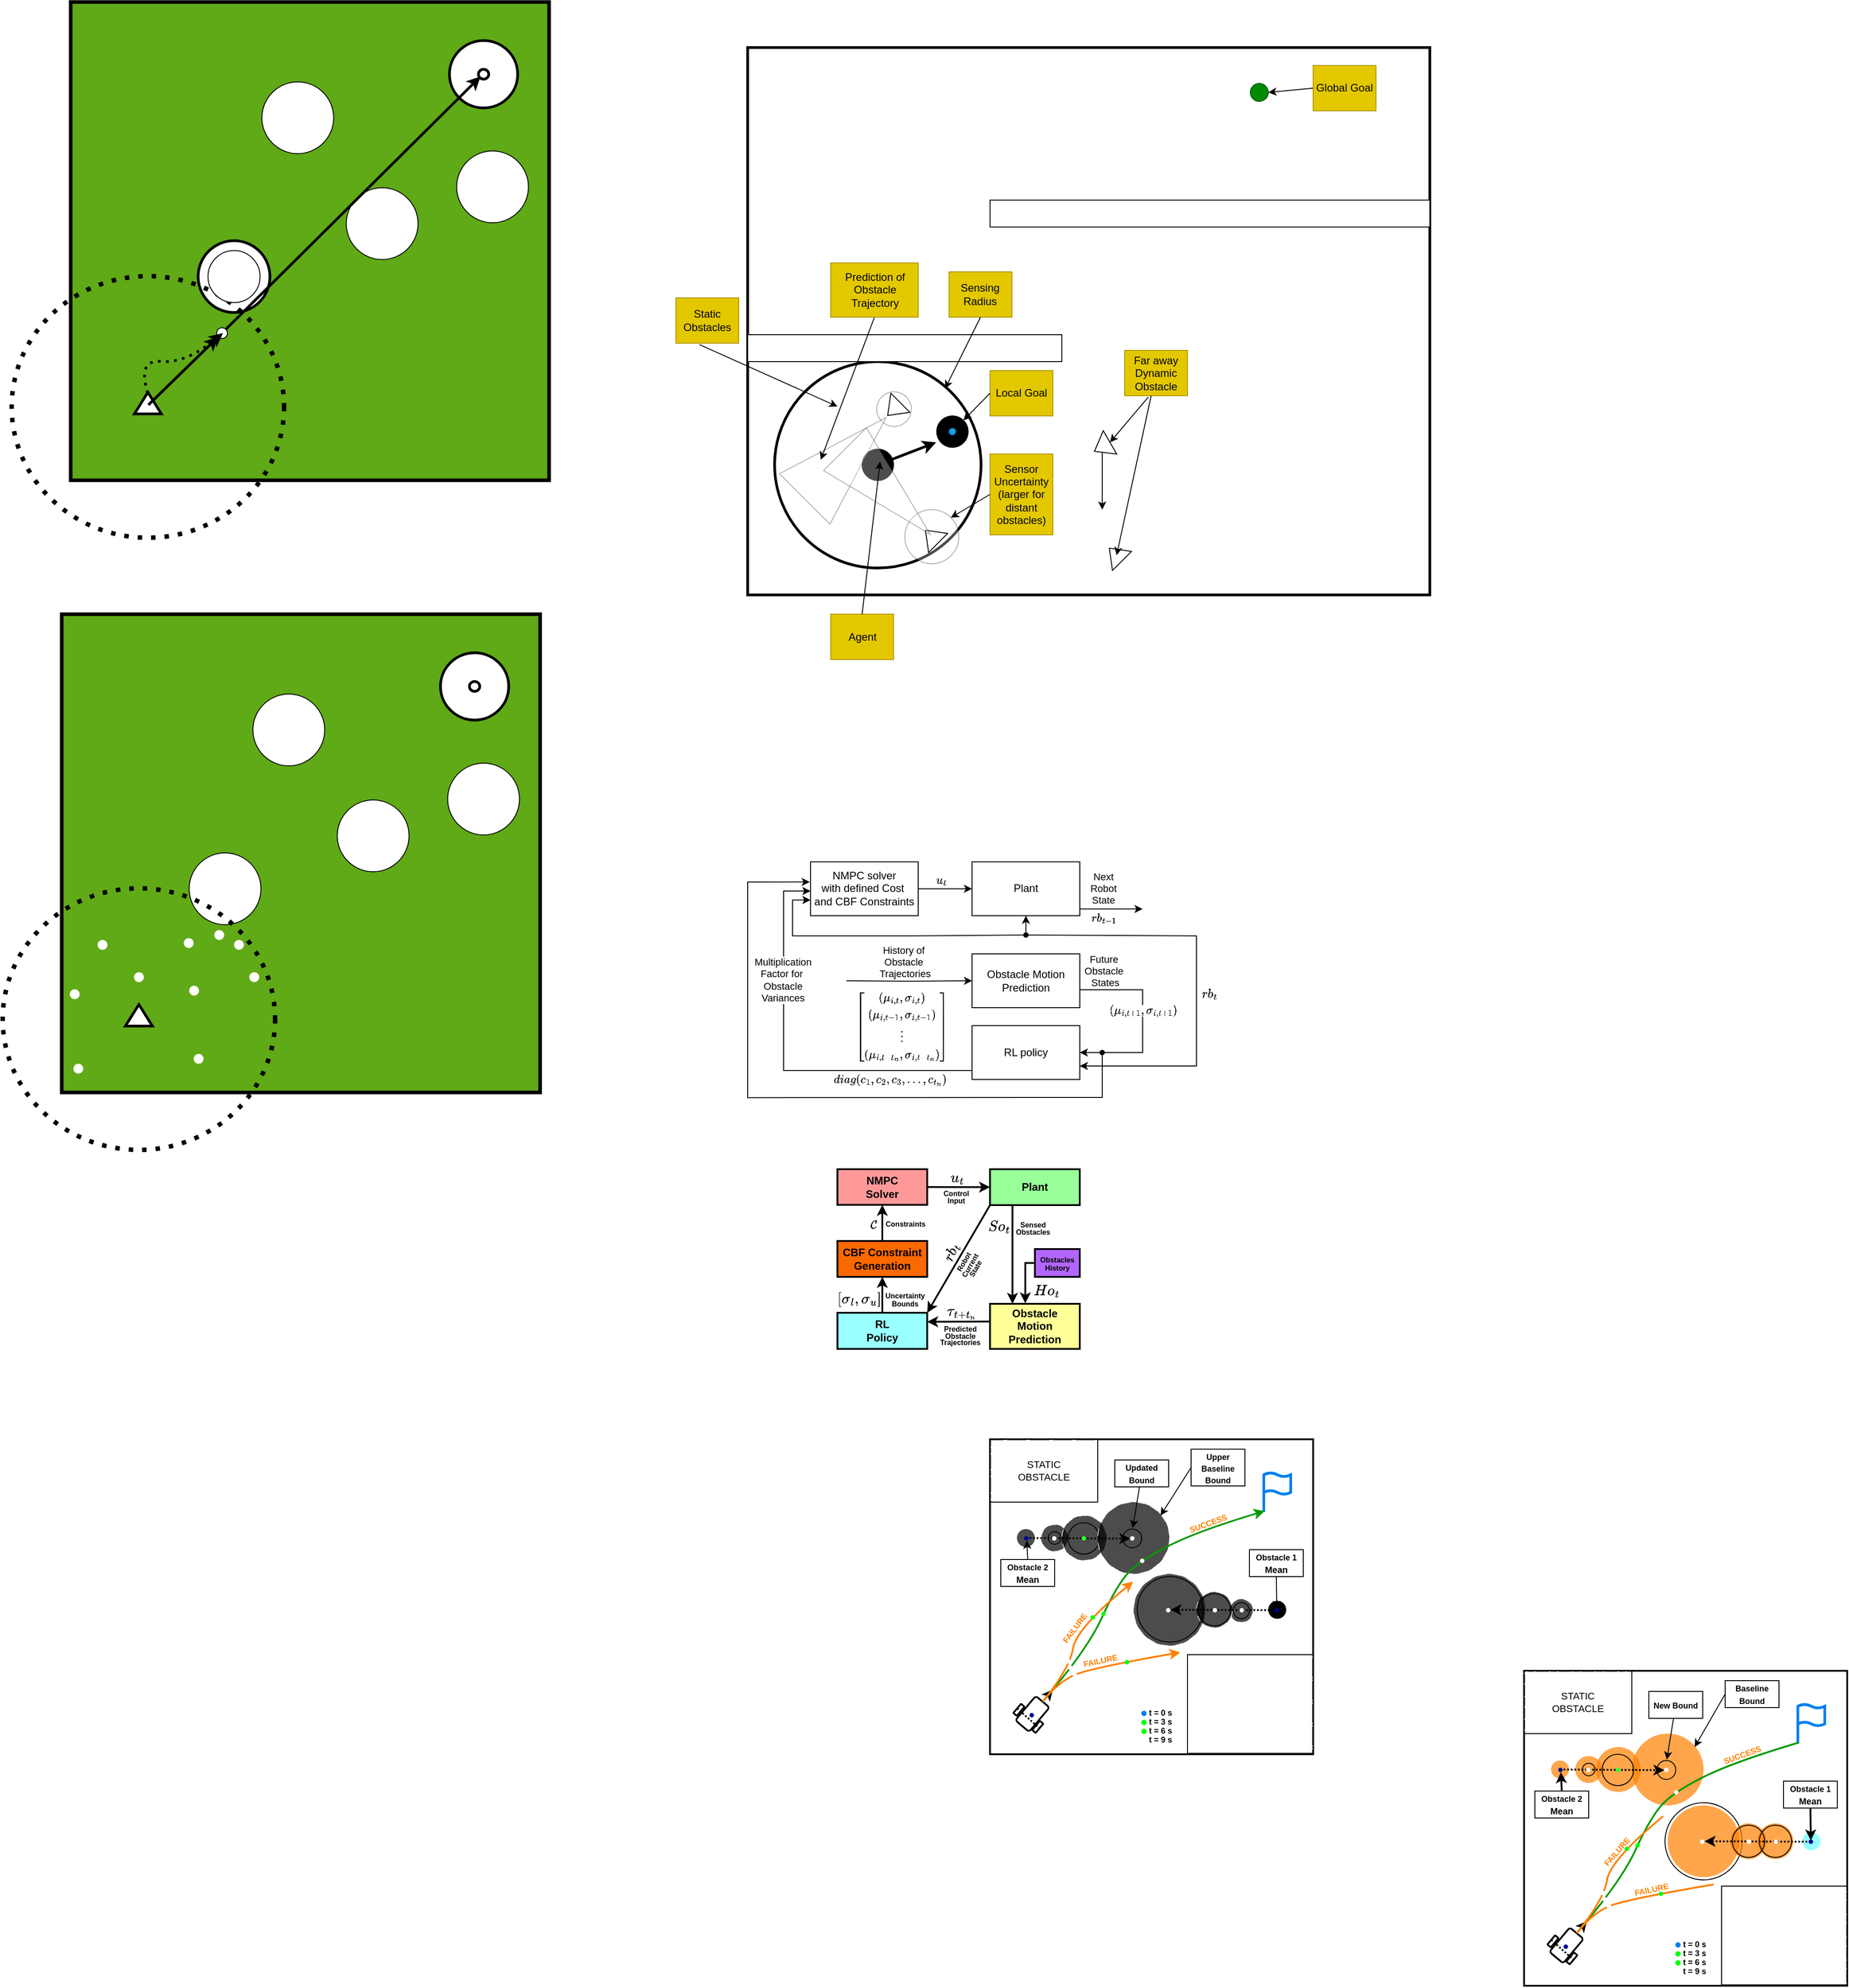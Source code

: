 <mxfile version="28.1.1" pages="2">
  <diagram name="Page-1" id="GJas5A8zbiKn9Wo5F9Zt">
    <mxGraphModel dx="1528" dy="363" grid="0" gridSize="10" guides="0" tooltips="1" connect="1" arrows="1" fold="1" page="1" pageScale="1" pageWidth="850" pageHeight="1100" background="light-dark(#FFFFFF,#FFFFFF)" math="1" shadow="0">
      <root>
        <mxCell id="0" />
        <mxCell id="SPA56wAMmxe-K7njHeTv-27" value="Obstacles" parent="0" />
        <mxCell id="1" style="" parent="0" />
        <mxCell id="O5Yj0BY--caXqHYr7iZM-89" value="" style="ellipse;whiteSpace=wrap;html=1;aspect=fixed;rounded=0;strokeColor=light-dark(#FFFFFF,#000000);strokeWidth=1;align=left;verticalAlign=top;fontFamily=Helvetica;fontSize=11;fontColor=light-dark(#000000,#000000);labelBackgroundColor=none;fillColor=light-dark(#FF8000,#FF8000);gradientColor=default;opacity=70;gradientDirection=radial;dashed=1;dashPattern=8 8;" parent="1" vertex="1">
          <mxGeometry x="470" y="2131" width="80" height="80" as="geometry" />
        </mxCell>
        <mxCell id="O5Yj0BY--caXqHYr7iZM-55" value="" style="rounded=0;whiteSpace=wrap;html=1;align=left;verticalAlign=top;fontFamily=Helvetica;fontSize=11;fontColor=light-dark(#000000,#000000);labelBackgroundColor=none;fillColor=none;gradientColor=none;strokeColor=light-dark(#000000,#000000);strokeWidth=2;movable=0;resizable=0;rotatable=0;deletable=0;editable=0;locked=1;connectable=0;" parent="1" vertex="1">
          <mxGeometry x="310" y="1981" width="360" height="351" as="geometry" />
        </mxCell>
        <mxCell id="O5Yj0BY--caXqHYr7iZM-92" value="" style="ellipse;whiteSpace=wrap;html=1;aspect=fixed;rounded=0;strokeColor=light-dark(#FFFFFF,#000000);strokeWidth=1;align=left;verticalAlign=top;fontFamily=Helvetica;fontSize=11;fontColor=light-dark(#000000,#000000);labelBackgroundColor=none;fillColor=light-dark(#FF8000,#FF8000);gradientColor=default;opacity=70;allowArrows=0;connectable=0;gradientDirection=radial;dashed=1;dashPattern=8 8;" parent="1" vertex="1">
          <mxGeometry x="577" y="2159" width="26" height="26" as="geometry" />
        </mxCell>
        <mxCell id="O5Yj0BY--caXqHYr7iZM-102" value="" style="ellipse;whiteSpace=wrap;html=1;aspect=fixed;rounded=0;strokeColor=light-dark(#000000,#000000);strokeWidth=1;align=left;verticalAlign=top;fontFamily=Helvetica;fontSize=11;fontColor=light-dark(#000000,#000000);labelBackgroundColor=none;fillColor=none;gradientColor=none;movable=1;recursiveResize=1;connectable=0;allowArrows=0;" parent="1" vertex="1">
          <mxGeometry x="581" y="2163" width="18" height="18" as="geometry" />
        </mxCell>
        <mxCell id="SPA56wAMmxe-K7njHeTv-1" value="" style="rounded=0;whiteSpace=wrap;html=1;fillColor=light-dark(#FFFFFF,#FFFFFF);strokeColor=light-dark(#000000,#000000);strokeWidth=3;movable=1;resizable=1;rotatable=1;deletable=1;editable=1;locked=0;connectable=1;" parent="1" vertex="1">
          <mxGeometry x="40" y="430" width="760" height="610" as="geometry" />
        </mxCell>
        <mxCell id="TbScQdoDC3WaG0IKX4vc-7" value="" style="shape=image;verticalLabelPosition=bottom;labelBackgroundColor=default;verticalAlign=top;aspect=fixed;imageAspect=0;image=https://www.freecads.com/media/thumb/fit/501x353/5bb5f68903497.jpg;rotation=-90;" parent="1" vertex="1">
          <mxGeometry x="17.11" y="826.25" width="212.89" height="150" as="geometry" />
        </mxCell>
        <mxCell id="SPA56wAMmxe-K7njHeTv-2" value="" style="ellipse;whiteSpace=wrap;html=1;aspect=fixed;fillColor=light-dark(#FFFFFF,transparent);strokeColor=light-dark(#000000,#FF0000);strokeWidth=3;" parent="1" vertex="1">
          <mxGeometry x="70" y="780" width="230" height="230" as="geometry" />
        </mxCell>
        <mxCell id="SPA56wAMmxe-K7njHeTv-3" value="" style="ellipse;whiteSpace=wrap;html=1;aspect=fixed;fillColor=light-dark(#000000,#0000FF);" parent="1" vertex="1">
          <mxGeometry x="167.5" y="877.5" width="35" height="35" as="geometry" />
        </mxCell>
        <mxCell id="SPA56wAMmxe-K7njHeTv-4" value="" style="endArrow=classic;html=1;rounded=0;strokeColor=light-dark(#000000,#0000FF);strokeWidth=3;" parent="1" source="SPA56wAMmxe-K7njHeTv-3" edge="1">
          <mxGeometry width="50" height="50" relative="1" as="geometry">
            <mxPoint x="190" y="877.5" as="sourcePoint" />
            <mxPoint x="250" y="870" as="targetPoint" />
          </mxGeometry>
        </mxCell>
        <mxCell id="SPA56wAMmxe-K7njHeTv-5" value="" style="rounded=0;whiteSpace=wrap;html=1;movable=0;resizable=0;rotatable=0;deletable=0;editable=0;locked=1;connectable=0;" parent="1" vertex="1">
          <mxGeometry x="40" y="750" width="350" height="30" as="geometry" />
        </mxCell>
        <mxCell id="SPA56wAMmxe-K7njHeTv-6" value="" style="rounded=0;whiteSpace=wrap;html=1;movable=0;resizable=0;rotatable=0;deletable=0;editable=0;locked=1;connectable=0;" parent="1" vertex="1">
          <mxGeometry x="310" y="600" width="490" height="30" as="geometry" />
        </mxCell>
        <mxCell id="SPA56wAMmxe-K7njHeTv-10" value="" style="ellipse;whiteSpace=wrap;html=1;aspect=fixed;fillColor=#008a00;fontColor=#ffffff;strokeColor=#005700;movable=1;resizable=1;rotatable=1;deletable=1;editable=1;locked=0;connectable=1;" parent="1" vertex="1">
          <mxGeometry x="600" y="470" width="20" height="20" as="geometry" />
        </mxCell>
        <mxCell id="SPA56wAMmxe-K7njHeTv-18" value="" style="group;rotation=45;" parent="1" vertex="1" connectable="0">
          <mxGeometry x="190" y="920" width="110" height="110" as="geometry" />
        </mxCell>
        <mxCell id="SPA56wAMmxe-K7njHeTv-19" value="" style="ellipse;whiteSpace=wrap;html=1;aspect=fixed;opacity=30;rotation=45;" parent="SPA56wAMmxe-K7njHeTv-18" vertex="1">
          <mxGeometry x="25.06" y="25.06" width="60.13" height="60.13" as="geometry" />
        </mxCell>
        <mxCell id="TbScQdoDC3WaG0IKX4vc-1" value="" style="triangle;whiteSpace=wrap;html=1;rotation=-135;" parent="SPA56wAMmxe-K7njHeTv-18" vertex="1">
          <mxGeometry x="45.12" y="40" width="20" height="30" as="geometry" />
        </mxCell>
        <mxCell id="SPA56wAMmxe-K7njHeTv-22" value="" style="group;rotation=-34;" parent="1" vertex="1" connectable="0">
          <mxGeometry x="150.002" y="767.502" width="640.54" height="230" as="geometry" />
        </mxCell>
        <mxCell id="SPA56wAMmxe-K7njHeTv-28" value="" style="group" parent="SPA56wAMmxe-K7njHeTv-22" vertex="1" connectable="0">
          <mxGeometry x="8.705" y="26.532" width="88.691" height="120.97" as="geometry" />
        </mxCell>
        <mxCell id="SPA56wAMmxe-K7njHeTv-23" value="" style="ellipse;whiteSpace=wrap;html=1;aspect=fixed;opacity=30;rotation=-34;" parent="SPA56wAMmxe-K7njHeTv-28" vertex="1">
          <mxGeometry x="25.035" y="19.638" width="38.62" height="38.62" as="geometry" />
        </mxCell>
        <mxCell id="SPA56wAMmxe-K7njHeTv-31" value="" style="triangle;whiteSpace=wrap;html=1;rotation=-45;opacity=30;strokeColor=light-dark(#000000,#FF00FF);fillColor=light-dark(#FFFFFF,#FF33FF);" parent="SPA56wAMmxe-K7njHeTv-28" vertex="1">
          <mxGeometry x="-73.97" y="53.94" width="128.31" height="79.42" as="geometry" />
        </mxCell>
        <mxCell id="TbScQdoDC3WaG0IKX4vc-3" value="" style="triangle;whiteSpace=wrap;html=1;rotation=135;" parent="SPA56wAMmxe-K7njHeTv-28" vertex="1">
          <mxGeometry x="34.341" y="23.944" width="20" height="30" as="geometry" />
        </mxCell>
        <mxCell id="SPA56wAMmxe-K7njHeTv-32" value="" style="triangle;whiteSpace=wrap;html=1;rotation=45;opacity=30;strokeColor=light-dark(#000000,#FF00FF);fillColor=light-dark(#FFFFFF,#FF33FF);" parent="SPA56wAMmxe-K7njHeTv-22" vertex="1">
          <mxGeometry x="-21.28" y="123.74" width="134.29" height="67.5" as="geometry" />
        </mxCell>
        <mxCell id="SPA56wAMmxe-K7njHeTv-30" value="Sensor Uncertainty (larger for distant obstacles)" style="rounded=0;whiteSpace=wrap;html=1;fillColor=light-dark(#E3C800,#FFFF00);fontColor=light-dark(#000000,#000000);strokeColor=#B09500;" parent="SPA56wAMmxe-K7njHeTv-22" vertex="1">
          <mxGeometry x="160" y="115.5" width="70" height="90" as="geometry" />
        </mxCell>
        <mxCell id="SPA56wAMmxe-K7njHeTv-35" value="Local Goal" style="rounded=0;whiteSpace=wrap;html=1;fillColor=light-dark(#E3C800,#FFFF00);fontColor=light-dark(#000000,#000000);strokeColor=#B09500;" parent="SPA56wAMmxe-K7njHeTv-22" vertex="1">
          <mxGeometry x="159.998" y="22.498" width="70" height="50.5" as="geometry" />
        </mxCell>
        <mxCell id="SPA56wAMmxe-K7njHeTv-34" value="" style="ellipse;whiteSpace=wrap;html=1;aspect=fixed;fillColor=light-dark(#000000,#00FFFF);" parent="SPA56wAMmxe-K7njHeTv-22" vertex="1">
          <mxGeometry x="100.628" y="72.998" width="35" height="35" as="geometry" />
        </mxCell>
        <mxCell id="SPA56wAMmxe-K7njHeTv-41" value="" style="ellipse;whiteSpace=wrap;html=1;aspect=fixed;fillColor=#1ba1e2;fontColor=#ffffff;strokeColor=#006EAF;" parent="SPA56wAMmxe-K7njHeTv-22" vertex="1">
          <mxGeometry x="114.38" y="86.75" width="7.5" height="7.5" as="geometry" />
        </mxCell>
        <mxCell id="SPA56wAMmxe-K7njHeTv-36" value="" style="endArrow=classic;html=1;rounded=0;strokeColor=light-dark(#000000,#000000);exitX=0;exitY=0.5;exitDx=0;exitDy=0;" parent="SPA56wAMmxe-K7njHeTv-22" source="SPA56wAMmxe-K7njHeTv-35" target="SPA56wAMmxe-K7njHeTv-34" edge="1">
          <mxGeometry width="50" height="50" relative="1" as="geometry">
            <mxPoint x="183.998" y="172.498" as="sourcePoint" />
            <mxPoint x="139.998" y="193.498" as="targetPoint" />
          </mxGeometry>
        </mxCell>
        <mxCell id="TbScQdoDC3WaG0IKX4vc-8" value="" style="shape=image;verticalLabelPosition=bottom;labelBackgroundColor=default;verticalAlign=top;aspect=fixed;imageAspect=0;image=https://i.pinimg.com/564x/9a/37/a9/9a37a99fa108eaf53b29d5175b4bc8d4.jpg;" parent="SPA56wAMmxe-K7njHeTv-22" vertex="1">
          <mxGeometry x="290" y="-131.49" width="350.54" height="246.99" as="geometry" />
        </mxCell>
        <mxCell id="SPA56wAMmxe-K7njHeTv-29" value="" style="endArrow=classic;html=1;rounded=0;strokeColor=light-dark(#000000,#000000);exitX=0;exitY=0.5;exitDx=0;exitDy=0;entryX=0.5;entryY=0;entryDx=0;entryDy=0;" parent="1" source="SPA56wAMmxe-K7njHeTv-30" target="SPA56wAMmxe-K7njHeTv-19" edge="1">
          <mxGeometry width="50" height="50" relative="1" as="geometry">
            <mxPoint x="395.07" y="912.5" as="sourcePoint" />
            <mxPoint x="280" y="970" as="targetPoint" />
          </mxGeometry>
        </mxCell>
        <mxCell id="SPA56wAMmxe-K7njHeTv-37" value="" style="endArrow=classic;html=1;rounded=0;strokeColor=light-dark(#000000,#000000);exitX=0.5;exitY=1;exitDx=0;exitDy=0;entryX=0.339;entryY=0.271;entryDx=0;entryDy=0;entryPerimeter=0;" parent="1" source="SPA56wAMmxe-K7njHeTv-38" target="SPA56wAMmxe-K7njHeTv-31" edge="1">
          <mxGeometry width="50" height="50" relative="1" as="geometry">
            <mxPoint x="360" y="820" as="sourcePoint" />
            <mxPoint x="330" y="853" as="targetPoint" />
          </mxGeometry>
        </mxCell>
        <mxCell id="SPA56wAMmxe-K7njHeTv-38" value="Prediction of Obstacle Trajectory" style="rounded=0;whiteSpace=wrap;html=1;fillColor=light-dark(#E3C800,#FFFF00);fontColor=light-dark(#000000,#000000);strokeColor=#B09500;" parent="1" vertex="1">
          <mxGeometry x="132.5" y="670" width="97.5" height="60.5" as="geometry" />
        </mxCell>
        <mxCell id="SPA56wAMmxe-K7njHeTv-39" value="Sensing Radius" style="rounded=0;whiteSpace=wrap;html=1;fillColor=light-dark(#E3C800,#FFFF00);fontColor=light-dark(#000000,#000000);strokeColor=#B09500;" parent="1" vertex="1">
          <mxGeometry x="264.38" y="680" width="70" height="50.5" as="geometry" />
        </mxCell>
        <mxCell id="SPA56wAMmxe-K7njHeTv-40" value="" style="endArrow=classic;html=1;rounded=0;strokeColor=light-dark(#000000,#000000);exitX=0.5;exitY=1;exitDx=0;exitDy=0;" parent="1" source="SPA56wAMmxe-K7njHeTv-39" edge="1">
          <mxGeometry width="50" height="50" relative="1" as="geometry">
            <mxPoint x="192" y="790" as="sourcePoint" />
            <mxPoint x="260" y="810" as="targetPoint" />
          </mxGeometry>
        </mxCell>
        <mxCell id="SPA56wAMmxe-K7njHeTv-42" value="Far away Dynamic Obstacle" style="rounded=0;whiteSpace=wrap;html=1;fillColor=light-dark(#E3C800,#FFFF00);fontColor=light-dark(#000000,#000000);strokeColor=#B09500;" parent="1" vertex="1">
          <mxGeometry x="460" y="767.5" width="70" height="50.5" as="geometry" />
        </mxCell>
        <mxCell id="SPA56wAMmxe-K7njHeTv-43" value="" style="endArrow=classic;html=1;rounded=0;strokeColor=light-dark(#000000,#000000);exitX=0.376;exitY=1.031;exitDx=0;exitDy=0;entryX=0;entryY=0.5;entryDx=0;entryDy=0;exitPerimeter=0;" parent="1" source="SPA56wAMmxe-K7njHeTv-42" target="TbScQdoDC3WaG0IKX4vc-9" edge="1">
          <mxGeometry width="50" height="50" relative="1" as="geometry">
            <mxPoint x="504" y="818" as="sourcePoint" />
            <mxPoint x="443.87" y="863.63" as="targetPoint" />
          </mxGeometry>
        </mxCell>
        <mxCell id="TbScQdoDC3WaG0IKX4vc-4" value="Global Goal" style="rounded=0;whiteSpace=wrap;html=1;fillColor=light-dark(#E3C800,#FFFF00);fontColor=light-dark(#000000,#000000);strokeColor=#B09500;" parent="1" vertex="1">
          <mxGeometry x="669.998" y="450" width="70" height="50.5" as="geometry" />
        </mxCell>
        <mxCell id="TbScQdoDC3WaG0IKX4vc-5" value="" style="endArrow=classic;html=1;rounded=0;strokeColor=light-dark(#000000,#000000);exitX=0;exitY=0.5;exitDx=0;exitDy=0;entryX=1;entryY=0.5;entryDx=0;entryDy=0;" parent="1" source="TbScQdoDC3WaG0IKX4vc-4" target="SPA56wAMmxe-K7njHeTv-10" edge="1">
          <mxGeometry width="50" height="50" relative="1" as="geometry">
            <mxPoint x="693.998" y="600" as="sourcePoint" />
            <mxPoint x="650" y="550" as="targetPoint" />
          </mxGeometry>
        </mxCell>
        <mxCell id="TbScQdoDC3WaG0IKX4vc-6" value="" style="shape=image;verticalLabelPosition=bottom;labelBackgroundColor=default;verticalAlign=top;aspect=fixed;imageAspect=0;image=https://www.freecads.com/media/thumb/fit/501x353/5bb5f68903497.jpg;" parent="1" vertex="1">
          <mxGeometry x="51.49" y="440" width="212.89" height="150" as="geometry" />
        </mxCell>
        <mxCell id="TbScQdoDC3WaG0IKX4vc-12" value="" style="edgeStyle=orthogonalEdgeStyle;rounded=0;orthogonalLoop=1;jettySize=auto;html=1;" parent="1" source="TbScQdoDC3WaG0IKX4vc-9" edge="1">
          <mxGeometry relative="1" as="geometry">
            <mxPoint x="434.998" y="944.998" as="targetPoint" />
          </mxGeometry>
        </mxCell>
        <mxCell id="TbScQdoDC3WaG0IKX4vc-9" value="" style="triangle;whiteSpace=wrap;html=1;rotation=-210;" parent="1" vertex="1">
          <mxGeometry x="424.998" y="859.998" width="20" height="30" as="geometry" />
        </mxCell>
        <mxCell id="TbScQdoDC3WaG0IKX4vc-13" value="" style="triangle;whiteSpace=wrap;html=1;rotation=-135;" parent="1" vertex="1">
          <mxGeometry x="439.998" y="979.998" width="20" height="30" as="geometry" />
        </mxCell>
        <mxCell id="TbScQdoDC3WaG0IKX4vc-14" value="Static Obstacles" style="rounded=0;whiteSpace=wrap;html=1;fillColor=light-dark(#E3C800,#FFFF00);fontColor=light-dark(#000000,#000000);strokeColor=#B09500;" parent="1" vertex="1">
          <mxGeometry x="-40" y="708.97" width="70" height="50.5" as="geometry" />
        </mxCell>
        <mxCell id="TbScQdoDC3WaG0IKX4vc-15" value="" style="endArrow=classic;html=1;rounded=0;strokeColor=light-dark(#000000,#000000);exitX=0.376;exitY=1.031;exitDx=0;exitDy=0;exitPerimeter=0;" parent="1" source="TbScQdoDC3WaG0IKX4vc-14" edge="1">
          <mxGeometry width="50" height="50" relative="1" as="geometry">
            <mxPoint x="4" y="759.47" as="sourcePoint" />
            <mxPoint x="140" y="830" as="targetPoint" />
          </mxGeometry>
        </mxCell>
        <mxCell id="TbScQdoDC3WaG0IKX4vc-16" value="Agent" style="rounded=0;whiteSpace=wrap;html=1;fillColor=light-dark(#E3C800,#FFFF00);fontColor=light-dark(#000000,#000000);strokeColor=#B09500;" parent="1" vertex="1">
          <mxGeometry x="132.5" y="1061.47" width="70" height="50.5" as="geometry" />
        </mxCell>
        <mxCell id="TbScQdoDC3WaG0IKX4vc-17" value="" style="endArrow=classic;html=1;rounded=0;strokeColor=light-dark(#000000,#000000);exitX=0.5;exitY=0;exitDx=0;exitDy=0;entryX=0.279;entryY=0.235;entryDx=0;entryDy=0;entryPerimeter=0;" parent="1" source="TbScQdoDC3WaG0IKX4vc-16" target="SPA56wAMmxe-K7njHeTv-32" edge="1">
          <mxGeometry width="50" height="50" relative="1" as="geometry">
            <mxPoint x="176.5" y="1111.97" as="sourcePoint" />
            <mxPoint x="382.464" y="1049.997" as="targetPoint" />
          </mxGeometry>
        </mxCell>
        <mxCell id="TbScQdoDC3WaG0IKX4vc-18" value="" style="endArrow=classic;html=1;rounded=0;strokeColor=light-dark(#000000,#000000);entryX=0.435;entryY=0.506;entryDx=0;entryDy=0;entryPerimeter=0;" parent="1" source="SPA56wAMmxe-K7njHeTv-42" target="TbScQdoDC3WaG0IKX4vc-13" edge="1">
          <mxGeometry width="50" height="50" relative="1" as="geometry">
            <mxPoint x="552" y="900" as="sourcePoint" />
            <mxPoint x="510" y="950" as="targetPoint" />
          </mxGeometry>
        </mxCell>
        <mxCell id="uVl9msC-3Oj0vJ0fN8xo-1" value="" style="whiteSpace=wrap;html=1;aspect=fixed;fillColor=light-dark(#60A917,#999999);fontColor=#ffffff;strokeColor=light-dark(#000000,#000000);strokeWidth=4;" parent="1" vertex="1">
          <mxGeometry x="-714.25" y="379.25" width="533" height="533" as="geometry" />
        </mxCell>
        <mxCell id="uVl9msC-3Oj0vJ0fN8xo-2" value="" style="ellipse;whiteSpace=wrap;html=1;fillColor=light-dark(#FFFFFF,#99FF99);strokeColor=light-dark(#000000,#000000);strokeWidth=3;" parent="1" vertex="1">
          <mxGeometry x="-292.25" y="422.25" width="76" height="75" as="geometry" />
        </mxCell>
        <mxCell id="uVl9msC-3Oj0vJ0fN8xo-3" value="" style="ellipse;whiteSpace=wrap;html=1;fillColor=light-dark(#FFFFFF,#FF3333);strokeColor=light-dark(#000000,#000000);strokeWidth=3;" parent="1" vertex="1">
          <mxGeometry x="-260" y="454.25" width="11.5" height="11" as="geometry" />
        </mxCell>
        <mxCell id="uVl9msC-3Oj0vJ0fN8xo-4" value="" style="triangle;whiteSpace=wrap;html=1;rotation=-90;fillColor=light-dark(#FFFFFF,#FF8000);strokeColor=light-dark(#000000,#000000);strokeWidth=3;" parent="1" vertex="1">
          <mxGeometry x="-640.25" y="811.25" width="24" height="30" as="geometry" />
        </mxCell>
        <mxCell id="uVl9msC-3Oj0vJ0fN8xo-5" value="" style="ellipse;whiteSpace=wrap;html=1;aspect=fixed;fillColor=light-dark(#FFFFFF,#FFB570);strokeColor=light-dark(#000000,#000000);strokeWidth=3;" parent="1" vertex="1">
          <mxGeometry x="-572.25" y="645.25" width="80" height="80" as="geometry" />
        </mxCell>
        <mxCell id="uVl9msC-3Oj0vJ0fN8xo-6" value="" style="ellipse;whiteSpace=wrap;html=1;aspect=fixed;" parent="1" vertex="1">
          <mxGeometry x="-407.25" y="586.25" width="80" height="80" as="geometry" />
        </mxCell>
        <mxCell id="uVl9msC-3Oj0vJ0fN8xo-7" value="" style="ellipse;whiteSpace=wrap;html=1;aspect=fixed;" parent="1" vertex="1">
          <mxGeometry x="-501.25" y="468.25" width="80" height="80" as="geometry" />
        </mxCell>
        <mxCell id="uVl9msC-3Oj0vJ0fN8xo-8" value="" style="ellipse;whiteSpace=wrap;html=1;aspect=fixed;" parent="1" vertex="1">
          <mxGeometry x="-284.25" y="545.25" width="80" height="80" as="geometry" />
        </mxCell>
        <mxCell id="uVl9msC-3Oj0vJ0fN8xo-9" value="" style="ellipse;whiteSpace=wrap;html=1;fillColor=none;dashed=1;dashPattern=1 2;strokeColor=light-dark(#000000,#7F00FF);strokeWidth=5;" parent="1" vertex="1">
          <mxGeometry x="-780" y="684.75" width="303.5" height="291.5" as="geometry" />
        </mxCell>
        <mxCell id="uVl9msC-3Oj0vJ0fN8xo-10" value="" style="endArrow=classic;html=1;rounded=0;strokeWidth=3;" parent="1" source="uVl9msC-3Oj0vJ0fN8xo-13" edge="1">
          <mxGeometry width="50" height="50" relative="1" as="geometry">
            <mxPoint x="-627.63" y="828.25" as="sourcePoint" />
            <mxPoint x="-257.63" y="462.25" as="targetPoint" />
          </mxGeometry>
        </mxCell>
        <mxCell id="uVl9msC-3Oj0vJ0fN8xo-11" value="" style="ellipse;whiteSpace=wrap;html=1;aspect=fixed;" parent="1" vertex="1">
          <mxGeometry x="-561.25" y="656.25" width="58" height="58" as="geometry" />
        </mxCell>
        <mxCell id="uVl9msC-3Oj0vJ0fN8xo-12" value="" style="endArrow=classic;html=1;rounded=0;strokeWidth=3;" parent="1" target="uVl9msC-3Oj0vJ0fN8xo-13" edge="1">
          <mxGeometry width="50" height="50" relative="1" as="geometry">
            <mxPoint x="-627.63" y="828.25" as="sourcePoint" />
            <mxPoint x="-257.63" y="462.25" as="targetPoint" />
          </mxGeometry>
        </mxCell>
        <mxCell id="uVl9msC-3Oj0vJ0fN8xo-13" value="" style="ellipse;whiteSpace=wrap;html=1;fillColor=light-dark(#FFFFFF,#99FF99);" parent="1" vertex="1">
          <mxGeometry x="-551.63" y="742.25" width="12" height="12" as="geometry" />
        </mxCell>
        <mxCell id="uVl9msC-3Oj0vJ0fN8xo-14" value="" style="endArrow=classic;html=1;rounded=0;strokeWidth=3;curved=1;dashed=1;dashPattern=1 2;strokeColor=light-dark(#000000,#0000CC);" parent="1" edge="1">
          <mxGeometry width="50" height="50" relative="1" as="geometry">
            <mxPoint x="-628.25" y="815.25" as="sourcePoint" />
            <mxPoint x="-544.63" y="748.25" as="targetPoint" />
            <Array as="points">
              <mxPoint x="-640.25" y="777.25" />
              <mxPoint x="-586.25" y="782.25" />
            </Array>
          </mxGeometry>
        </mxCell>
        <mxCell id="uVl9msC-3Oj0vJ0fN8xo-15" value="" style="whiteSpace=wrap;html=1;aspect=fixed;fillColor=light-dark(#60A917,#999999);fontColor=#ffffff;strokeColor=light-dark(#000000,#000000);strokeWidth=4;" parent="1" vertex="1">
          <mxGeometry x="-724.25" y="1061.47" width="533" height="533" as="geometry" />
        </mxCell>
        <mxCell id="uVl9msC-3Oj0vJ0fN8xo-16" value="" style="ellipse;whiteSpace=wrap;html=1;fillColor=light-dark(#FFFFFF,#99FF99);strokeColor=light-dark(#000000,#000000);strokeWidth=3;" parent="1" vertex="1">
          <mxGeometry x="-302.25" y="1104.47" width="76" height="75" as="geometry" />
        </mxCell>
        <mxCell id="uVl9msC-3Oj0vJ0fN8xo-17" value="" style="ellipse;whiteSpace=wrap;html=1;fillColor=light-dark(#FFFFFF,#FF3333);strokeColor=light-dark(#000000,#000000);strokeWidth=3;" parent="1" vertex="1">
          <mxGeometry x="-270" y="1136.47" width="11.5" height="11" as="geometry" />
        </mxCell>
        <mxCell id="uVl9msC-3Oj0vJ0fN8xo-18" value="" style="triangle;whiteSpace=wrap;html=1;rotation=-90;fillColor=light-dark(#FFFFFF,#FF8000);strokeColor=light-dark(#000000,#000000);strokeWidth=3;" parent="1" vertex="1">
          <mxGeometry x="-650.25" y="1493.47" width="24" height="30" as="geometry" />
        </mxCell>
        <mxCell id="uVl9msC-3Oj0vJ0fN8xo-19" value="" style="ellipse;whiteSpace=wrap;html=1;aspect=fixed;" parent="1" vertex="1">
          <mxGeometry x="-582.25" y="1327.47" width="80" height="80" as="geometry" />
        </mxCell>
        <mxCell id="uVl9msC-3Oj0vJ0fN8xo-20" value="" style="ellipse;whiteSpace=wrap;html=1;aspect=fixed;" parent="1" vertex="1">
          <mxGeometry x="-417.25" y="1268.47" width="80" height="80" as="geometry" />
        </mxCell>
        <mxCell id="uVl9msC-3Oj0vJ0fN8xo-21" value="" style="ellipse;whiteSpace=wrap;html=1;aspect=fixed;" parent="1" vertex="1">
          <mxGeometry x="-511.25" y="1150.47" width="80" height="80" as="geometry" />
        </mxCell>
        <mxCell id="uVl9msC-3Oj0vJ0fN8xo-22" value="" style="ellipse;whiteSpace=wrap;html=1;aspect=fixed;" parent="1" vertex="1">
          <mxGeometry x="-294.25" y="1227.47" width="80" height="80" as="geometry" />
        </mxCell>
        <mxCell id="uVl9msC-3Oj0vJ0fN8xo-23" value="" style="ellipse;whiteSpace=wrap;html=1;fillColor=none;dashed=1;dashPattern=1 2;strokeColor=light-dark(#000000,#7F00FF);strokeWidth=5;" parent="1" vertex="1">
          <mxGeometry x="-790" y="1366.97" width="303.5" height="291.5" as="geometry" />
        </mxCell>
        <mxCell id="uVl9msC-3Oj0vJ0fN8xo-24" value="" style="ellipse;whiteSpace=wrap;html=1;aspect=fixed;strokeColor=none;fillColor=light-dark(#FFFFFF,#00FFFF);" parent="1" vertex="1">
          <mxGeometry x="-684.25" y="1424.47" width="11" height="11" as="geometry" />
        </mxCell>
        <mxCell id="uVl9msC-3Oj0vJ0fN8xo-25" value="" style="ellipse;whiteSpace=wrap;html=1;aspect=fixed;strokeColor=none;fillColor=light-dark(#FFFFFF,#00FFFF);" parent="1" vertex="1">
          <mxGeometry x="-582.25" y="1475.47" width="11" height="11" as="geometry" />
        </mxCell>
        <mxCell id="uVl9msC-3Oj0vJ0fN8xo-26" value="" style="ellipse;whiteSpace=wrap;html=1;aspect=fixed;strokeColor=none;fillColor=light-dark(#FFFFFF,#00FFFF);" parent="1" vertex="1">
          <mxGeometry x="-515.25" y="1460.47" width="11" height="11" as="geometry" />
        </mxCell>
        <mxCell id="uVl9msC-3Oj0vJ0fN8xo-27" value="" style="ellipse;whiteSpace=wrap;html=1;aspect=fixed;strokeColor=none;fillColor=light-dark(#FFFFFF,#00FFFF);" parent="1" vertex="1">
          <mxGeometry x="-532.25" y="1424.47" width="11" height="11" as="geometry" />
        </mxCell>
        <mxCell id="uVl9msC-3Oj0vJ0fN8xo-28" value="" style="ellipse;whiteSpace=wrap;html=1;aspect=fixed;strokeColor=none;fillColor=light-dark(#FFFFFF,#00FFFF);" parent="1" vertex="1">
          <mxGeometry x="-588.25" y="1422.47" width="11" height="11" as="geometry" />
        </mxCell>
        <mxCell id="uVl9msC-3Oj0vJ0fN8xo-29" value="" style="ellipse;whiteSpace=wrap;html=1;aspect=fixed;strokeColor=none;fillColor=light-dark(#FFFFFF,#00FFFF);" parent="1" vertex="1">
          <mxGeometry x="-577.25" y="1551.47" width="11" height="11" as="geometry" />
        </mxCell>
        <mxCell id="uVl9msC-3Oj0vJ0fN8xo-30" value="" style="ellipse;whiteSpace=wrap;html=1;aspect=fixed;strokeColor=none;fillColor=light-dark(#FFFFFF,#00FFFF);" parent="1" vertex="1">
          <mxGeometry x="-711.25" y="1562.47" width="11" height="11" as="geometry" />
        </mxCell>
        <mxCell id="uVl9msC-3Oj0vJ0fN8xo-31" value="" style="ellipse;whiteSpace=wrap;html=1;aspect=fixed;strokeColor=none;fillColor=light-dark(#FFFFFF,#00FFFF);" parent="1" vertex="1">
          <mxGeometry x="-715.25" y="1479.47" width="11" height="11" as="geometry" />
        </mxCell>
        <mxCell id="uVl9msC-3Oj0vJ0fN8xo-32" value="" style="ellipse;whiteSpace=wrap;html=1;aspect=fixed;strokeColor=none;fillColor=light-dark(#FFFFFF,#00FFFF);" parent="1" vertex="1">
          <mxGeometry x="-643.75" y="1460.47" width="11" height="11" as="geometry" />
        </mxCell>
        <mxCell id="uVl9msC-3Oj0vJ0fN8xo-33" value="" style="ellipse;whiteSpace=wrap;html=1;aspect=fixed;strokeColor=none;fillColor=light-dark(#FFFFFF,#00FFFF);" parent="1" vertex="1">
          <mxGeometry x="-554.25" y="1413.47" width="11" height="11" as="geometry" />
        </mxCell>
        <mxCell id="uVl9msC-3Oj0vJ0fN8xo-56" style="edgeStyle=orthogonalEdgeStyle;rounded=0;orthogonalLoop=1;jettySize=auto;html=1;exitDx=0;exitDy=0;exitX=0.991;exitY=0.703;exitPerimeter=0;" parent="1" source="uVl9msC-3Oj0vJ0fN8xo-34" edge="1">
          <mxGeometry relative="1" as="geometry">
            <mxPoint x="380" y="1390" as="sourcePoint" />
            <mxPoint x="480" y="1390" as="targetPoint" />
            <Array as="points">
              <mxPoint x="480" y="1390" />
            </Array>
          </mxGeometry>
        </mxCell>
        <mxCell id="uVl9msC-3Oj0vJ0fN8xo-91" value="Next&lt;div&gt;Robot&lt;/div&gt;&lt;div&gt;State&lt;/div&gt;" style="edgeLabel;html=1;align=center;verticalAlign=middle;resizable=0;points=[];" parent="uVl9msC-3Oj0vJ0fN8xo-56" vertex="1" connectable="0">
          <mxGeometry x="0.178" y="-1" relative="1" as="geometry">
            <mxPoint x="-11" y="-24" as="offset" />
          </mxGeometry>
        </mxCell>
        <mxCell id="5FRFhFm-bMS0Uy9U0a_G-7" value="\(rb_{t+1}\)" style="edgeLabel;html=1;align=center;verticalAlign=middle;resizable=0;points=[];" parent="uVl9msC-3Oj0vJ0fN8xo-56" vertex="1" connectable="0">
          <mxGeometry x="0.309" relative="1" as="geometry">
            <mxPoint x="-16" y="10" as="offset" />
          </mxGeometry>
        </mxCell>
        <mxCell id="uVl9msC-3Oj0vJ0fN8xo-34" value="Plant" style="rounded=0;whiteSpace=wrap;html=1;" parent="1" vertex="1">
          <mxGeometry x="290" y="1337.47" width="120" height="60" as="geometry" />
        </mxCell>
        <mxCell id="uVl9msC-3Oj0vJ0fN8xo-36" style="edgeStyle=orthogonalEdgeStyle;rounded=0;orthogonalLoop=1;jettySize=auto;html=1;exitX=1;exitY=0.5;exitDx=0;exitDy=0;entryX=0;entryY=0.5;entryDx=0;entryDy=0;" parent="1" source="uVl9msC-3Oj0vJ0fN8xo-35" target="uVl9msC-3Oj0vJ0fN8xo-34" edge="1">
          <mxGeometry relative="1" as="geometry" />
        </mxCell>
        <mxCell id="uVl9msC-3Oj0vJ0fN8xo-37" value="\(u_{t}\)" style="edgeLabel;html=1;align=center;verticalAlign=middle;resizable=0;points=[];" parent="uVl9msC-3Oj0vJ0fN8xo-36" vertex="1" connectable="0">
          <mxGeometry x="-0.462" relative="1" as="geometry">
            <mxPoint x="9" y="-10" as="offset" />
          </mxGeometry>
        </mxCell>
        <mxCell id="uVl9msC-3Oj0vJ0fN8xo-35" value="NMPC solver&lt;div&gt;with defined Cost&amp;nbsp;&lt;/div&gt;&lt;div&gt;and CBF Constraints&lt;/div&gt;" style="rounded=0;whiteSpace=wrap;html=1;" parent="1" vertex="1">
          <mxGeometry x="110" y="1337.47" width="120" height="60" as="geometry" />
        </mxCell>
        <mxCell id="uVl9msC-3Oj0vJ0fN8xo-65" style="edgeStyle=orthogonalEdgeStyle;rounded=0;orthogonalLoop=1;jettySize=auto;html=1;" parent="1" target="uVl9msC-3Oj0vJ0fN8xo-38" edge="1">
          <mxGeometry relative="1" as="geometry">
            <mxPoint x="150" y="1470" as="sourcePoint" />
          </mxGeometry>
        </mxCell>
        <mxCell id="uVl9msC-3Oj0vJ0fN8xo-67" value="History of&amp;nbsp;&lt;div&gt;Obstacle&amp;nbsp;&lt;/div&gt;&lt;div&gt;Trajectories&lt;/div&gt;" style="edgeLabel;html=1;align=center;verticalAlign=middle;resizable=0;points=[];" parent="uVl9msC-3Oj0vJ0fN8xo-65" vertex="1" connectable="0">
          <mxGeometry x="-0.048" y="-1" relative="1" as="geometry">
            <mxPoint x="-2" y="-23" as="offset" />
          </mxGeometry>
        </mxCell>
        <mxCell id="5FRFhFm-bMS0Uy9U0a_G-1" value="\begin{bmatrix} (\mu_{i,t}, \sigma_{i,t}) \\ (\mu_{i,t-1}, \sigma_{i,t-1}) \\ \vdots \\(\mu_{i,t-t_n}, \sigma_{i,t-t_n})&amp;nbsp;\end{bmatrix}" style="edgeLabel;html=1;align=center;verticalAlign=middle;resizable=0;points=[];" parent="uVl9msC-3Oj0vJ0fN8xo-65" vertex="1" connectable="0">
          <mxGeometry x="-0.213" y="-2" relative="1" as="geometry">
            <mxPoint x="5" y="48" as="offset" />
          </mxGeometry>
        </mxCell>
        <mxCell id="uVl9msC-3Oj0vJ0fN8xo-38" value="Obstacle Motion Prediction" style="rounded=0;whiteSpace=wrap;html=1;" parent="1" vertex="1">
          <mxGeometry x="290" y="1440" width="120" height="60" as="geometry" />
        </mxCell>
        <mxCell id="uVl9msC-3Oj0vJ0fN8xo-41" style="edgeStyle=orthogonalEdgeStyle;rounded=0;orthogonalLoop=1;jettySize=auto;html=1;entryX=0.921;entryY=0.576;entryDx=0;entryDy=0;entryPerimeter=0;endArrow=none;endFill=0;" parent="1" source="uVl9msC-3Oj0vJ0fN8xo-38" target="uVl9msC-3Oj0vJ0fN8xo-74" edge="1">
          <mxGeometry relative="1" as="geometry">
            <mxPoint x="460" y="1550" as="targetPoint" />
            <mxPoint x="430" y="1501" as="sourcePoint" />
            <Array as="points">
              <mxPoint x="480" y="1480" />
              <mxPoint x="480" y="1550" />
            </Array>
          </mxGeometry>
        </mxCell>
        <mxCell id="uVl9msC-3Oj0vJ0fN8xo-44" value="Future&amp;nbsp;&lt;div&gt;Obstacle&amp;nbsp;&lt;/div&gt;&lt;div&gt;States&lt;/div&gt;" style="edgeLabel;html=1;align=center;verticalAlign=middle;resizable=0;points=[];" parent="uVl9msC-3Oj0vJ0fN8xo-41" vertex="1" connectable="0">
          <mxGeometry x="-0.676" y="2" relative="1" as="geometry">
            <mxPoint x="-2" y="-19" as="offset" />
          </mxGeometry>
        </mxCell>
        <mxCell id="uVl9msC-3Oj0vJ0fN8xo-48" value="\((\mu_{i,t+1}, \sigma_{i,t+1})\)" style="edgeLabel;html=1;align=center;verticalAlign=middle;resizable=0;points=[];" parent="uVl9msC-3Oj0vJ0fN8xo-41" vertex="1" connectable="0">
          <mxGeometry x="-0.082" relative="1" as="geometry">
            <mxPoint y="8" as="offset" />
          </mxGeometry>
        </mxCell>
        <mxCell id="uVl9msC-3Oj0vJ0fN8xo-50" value="RL policy" style="rounded=0;whiteSpace=wrap;html=1;" parent="1" vertex="1">
          <mxGeometry x="290" y="1520" width="120" height="60" as="geometry" />
        </mxCell>
        <mxCell id="uVl9msC-3Oj0vJ0fN8xo-69" style="edgeStyle=orthogonalEdgeStyle;rounded=0;orthogonalLoop=1;jettySize=auto;html=1;" parent="1" source="uVl9msC-3Oj0vJ0fN8xo-50" target="uVl9msC-3Oj0vJ0fN8xo-35" edge="1">
          <mxGeometry relative="1" as="geometry">
            <Array as="points">
              <mxPoint x="80" y="1570" />
              <mxPoint x="80" y="1370" />
            </Array>
            <mxPoint x="120" y="1414" as="targetPoint" />
          </mxGeometry>
        </mxCell>
        <mxCell id="uVl9msC-3Oj0vJ0fN8xo-70" value="\(diag(c_1, c_2, c_3, \ldots, c_{t_n})\)" style="edgeLabel;html=1;align=center;verticalAlign=middle;resizable=0;points=[];" parent="uVl9msC-3Oj0vJ0fN8xo-69" vertex="1" connectable="0">
          <mxGeometry x="-0.58" y="1" relative="1" as="geometry">
            <mxPoint y="9" as="offset" />
          </mxGeometry>
        </mxCell>
        <mxCell id="uVl9msC-3Oj0vJ0fN8xo-71" value="Multiplication&lt;div&gt;Factor for&amp;nbsp;&lt;/div&gt;&lt;div&gt;Obstacle&lt;br&gt;&lt;div&gt;Variances&lt;/div&gt;&lt;/div&gt;" style="edgeLabel;html=1;align=center;verticalAlign=middle;resizable=0;points=[];" parent="uVl9msC-3Oj0vJ0fN8xo-69" vertex="1" connectable="0">
          <mxGeometry x="0.414" y="1" relative="1" as="geometry">
            <mxPoint as="offset" />
          </mxGeometry>
        </mxCell>
        <mxCell id="uVl9msC-3Oj0vJ0fN8xo-73" value="" style="endArrow=classic;html=1;rounded=0;exitX=0.815;exitY=0.846;exitDx=0;exitDy=0;exitPerimeter=0;entryX=-0.007;entryY=0.374;entryDx=0;entryDy=0;entryPerimeter=0;" parent="1" source="uVl9msC-3Oj0vJ0fN8xo-74" target="uVl9msC-3Oj0vJ0fN8xo-35" edge="1">
          <mxGeometry width="50" height="50" relative="1" as="geometry">
            <mxPoint x="440" y="1550" as="sourcePoint" />
            <mxPoint x="109" y="1370" as="targetPoint" />
            <Array as="points">
              <mxPoint x="435" y="1600" />
              <mxPoint x="40" y="1600.2" />
              <mxPoint x="40" y="1360" />
            </Array>
          </mxGeometry>
        </mxCell>
        <mxCell id="uVl9msC-3Oj0vJ0fN8xo-85" value="" style="edgeStyle=orthogonalEdgeStyle;rounded=0;orthogonalLoop=1;jettySize=auto;html=1;exitX=0.25;exitY=0.498;exitDx=0;exitDy=0;exitPerimeter=0;entryX=1;entryY=0.5;entryDx=0;entryDy=0;" parent="1" source="uVl9msC-3Oj0vJ0fN8xo-74" target="uVl9msC-3Oj0vJ0fN8xo-50" edge="1">
          <mxGeometry relative="1" as="geometry">
            <mxPoint x="425" y="1549.96" as="sourcePoint" />
            <mxPoint x="410" y="1550" as="targetPoint" />
            <Array as="points" />
          </mxGeometry>
        </mxCell>
        <mxCell id="uVl9msC-3Oj0vJ0fN8xo-74" value="" style="shape=waypoint;sketch=0;fillStyle=solid;size=6;pointerEvents=1;points=[];fillColor=none;resizable=0;rotatable=0;perimeter=centerPerimeter;snapToPoint=1;" parent="1" vertex="1">
          <mxGeometry x="425" y="1540" width="20" height="20" as="geometry" />
        </mxCell>
        <mxCell id="uVl9msC-3Oj0vJ0fN8xo-82" style="edgeStyle=orthogonalEdgeStyle;rounded=0;orthogonalLoop=1;jettySize=auto;html=1;entryX=0.404;entryY=1.196;entryDx=0;entryDy=0;entryPerimeter=0;" parent="1" source="uVl9msC-3Oj0vJ0fN8xo-74" target="uVl9msC-3Oj0vJ0fN8xo-74" edge="1">
          <mxGeometry relative="1" as="geometry" />
        </mxCell>
        <mxCell id="5FRFhFm-bMS0Uy9U0a_G-5" style="edgeStyle=orthogonalEdgeStyle;rounded=0;orthogonalLoop=1;jettySize=auto;html=1;entryX=0.483;entryY=0.117;entryDx=0;entryDy=0;entryPerimeter=0;" parent="1" edge="1">
          <mxGeometry relative="1" as="geometry">
            <mxPoint x="350" y="1418.97" as="sourcePoint" />
            <mxPoint x="350" y="1418.97" as="targetPoint" />
          </mxGeometry>
        </mxCell>
        <mxCell id="5FRFhFm-bMS0Uy9U0a_G-8" value="" style="endArrow=classic;html=1;rounded=0;entryX=0;entryY=0.709;entryDx=0;entryDy=0;entryPerimeter=0;" parent="1" target="uVl9msC-3Oj0vJ0fN8xo-35" edge="1">
          <mxGeometry width="50" height="50" relative="1" as="geometry">
            <mxPoint x="350" y="1419" as="sourcePoint" />
            <mxPoint x="150" y="1420" as="targetPoint" />
            <Array as="points">
              <mxPoint x="220" y="1420" />
              <mxPoint x="90" y="1420" />
              <mxPoint x="90" y="1380" />
            </Array>
          </mxGeometry>
        </mxCell>
        <mxCell id="5FRFhFm-bMS0Uy9U0a_G-12" value="" style="shape=waypoint;sketch=0;fillStyle=solid;size=6;pointerEvents=1;points=[];fillColor=none;resizable=0;rotatable=0;perimeter=centerPerimeter;snapToPoint=1;" parent="1" vertex="1">
          <mxGeometry x="340" y="1409" width="20" height="20" as="geometry" />
        </mxCell>
        <mxCell id="5FRFhFm-bMS0Uy9U0a_G-14" value="" style="endArrow=classic;html=1;rounded=0;exitX=0.501;exitY=0.648;exitDx=0;exitDy=0;exitPerimeter=0;entryX=0.5;entryY=1;entryDx=0;entryDy=0;" parent="1" source="5FRFhFm-bMS0Uy9U0a_G-12" target="uVl9msC-3Oj0vJ0fN8xo-34" edge="1">
          <mxGeometry width="50" height="50" relative="1" as="geometry">
            <mxPoint x="360" y="1410" as="sourcePoint" />
            <mxPoint x="410" y="1360" as="targetPoint" />
          </mxGeometry>
        </mxCell>
        <mxCell id="5FRFhFm-bMS0Uy9U0a_G-17" value="" style="group" parent="1" vertex="1" connectable="0">
          <mxGeometry x="525" y="1420" width="60" height="145" as="geometry" />
        </mxCell>
        <mxCell id="5FRFhFm-bMS0Uy9U0a_G-11" value="" style="endArrow=classic;html=1;rounded=0;exitX=0.596;exitY=0.567;exitDx=0;exitDy=0;exitPerimeter=0;entryX=1;entryY=0.75;entryDx=0;entryDy=0;" parent="5FRFhFm-bMS0Uy9U0a_G-17" source="5FRFhFm-bMS0Uy9U0a_G-12" target="uVl9msC-3Oj0vJ0fN8xo-50" edge="1">
          <mxGeometry width="50" height="50" relative="1" as="geometry">
            <mxPoint x="-170" y="4.47" as="sourcePoint" />
            <mxPoint x="-10" y="-15.53" as="targetPoint" />
            <Array as="points">
              <mxPoint x="15" />
              <mxPoint x="15" y="145" />
            </Array>
          </mxGeometry>
        </mxCell>
        <mxCell id="5FRFhFm-bMS0Uy9U0a_G-15" value="\(rb_t\)" style="text;html=1;align=center;verticalAlign=middle;whiteSpace=wrap;rounded=0;" parent="5FRFhFm-bMS0Uy9U0a_G-17" vertex="1">
          <mxGeometry y="50" width="60" height="30" as="geometry" />
        </mxCell>
        <mxCell id="OKezFReIqYCx0WU3zMAx-62" value="" style="group" parent="1" vertex="1" connectable="0">
          <mxGeometry x="138" y="1674" width="272" height="206.28" as="geometry" />
        </mxCell>
        <mxCell id="OKezFReIqYCx0WU3zMAx-2" value="&lt;b&gt;Plant&lt;/b&gt;" style="rounded=0;whiteSpace=wrap;html=1;fillStyle=solid;fillColor=light-dark(#99FF99,#99FF99);fontColor=light-dark(#000000,#000000);strokeWidth=2;strokeColor=light-dark(#000000,#000000);" parent="OKezFReIqYCx0WU3zMAx-62" vertex="1">
          <mxGeometry x="172" y="6" width="100" height="40" as="geometry" />
        </mxCell>
        <mxCell id="OKezFReIqYCx0WU3zMAx-3" value="&lt;b&gt;Obstacle&lt;/b&gt;&lt;div&gt;&lt;b&gt;Motion&lt;/b&gt;&lt;/div&gt;&lt;div&gt;&lt;b&gt;Prediction&lt;/b&gt;&lt;/div&gt;" style="rounded=0;whiteSpace=wrap;html=1;fillStyle=solid;fillColor=light-dark(#FFFF99,#FFFF99);fontColor=light-dark(#000000,#000000);strokeWidth=2;strokeColor=light-dark(#000000,#000000);" parent="OKezFReIqYCx0WU3zMAx-62" vertex="1">
          <mxGeometry x="172" y="156" width="100" height="50.28" as="geometry" />
        </mxCell>
        <mxCell id="OKezFReIqYCx0WU3zMAx-36" value="" style="edgeStyle=orthogonalEdgeStyle;shape=connector;rounded=0;orthogonalLoop=1;jettySize=auto;html=1;strokeColor=light-dark(#000000,#000000);strokeWidth=2;align=center;verticalAlign=middle;fontFamily=Helvetica;fontSize=11;fontColor=light-dark(#000000,#000000);labelBackgroundColor=none;endArrow=classic;" parent="OKezFReIqYCx0WU3zMAx-62" source="OKezFReIqYCx0WU3zMAx-4" target="OKezFReIqYCx0WU3zMAx-34" edge="1">
          <mxGeometry relative="1" as="geometry" />
        </mxCell>
        <mxCell id="OKezFReIqYCx0WU3zMAx-4" value="&lt;b&gt;RL&lt;/b&gt;&lt;div&gt;&lt;b&gt;Policy&lt;/b&gt;&lt;/div&gt;" style="rounded=0;whiteSpace=wrap;html=1;fillStyle=solid;fillColor=light-dark(#99FFFF,#99FFFF);fontColor=light-dark(#000000,#000000);strokeWidth=2;strokeColor=light-dark(#000000,#000000);" parent="OKezFReIqYCx0WU3zMAx-62" vertex="1">
          <mxGeometry x="2" y="166" width="100" height="40.28" as="geometry" />
        </mxCell>
        <mxCell id="OKezFReIqYCx0WU3zMAx-5" value="&lt;b&gt;NMPC&lt;/b&gt;&lt;div&gt;&lt;b&gt;Solver&lt;/b&gt;&lt;/div&gt;" style="rounded=0;whiteSpace=wrap;html=1;fillStyle=solid;fillColor=light-dark(#FF9999,#FF9999);fontColor=light-dark(#000000,#000000);strokeWidth=2;strokeColor=light-dark(#000000,#000000);" parent="OKezFReIqYCx0WU3zMAx-62" vertex="1">
          <mxGeometry x="2" y="6" width="100" height="39.72" as="geometry" />
        </mxCell>
        <mxCell id="OKezFReIqYCx0WU3zMAx-10" value="" style="endArrow=none;html=1;rounded=0;exitX=0;exitY=0.5;exitDx=0;exitDy=0;entryX=1;entryY=0.5;entryDx=0;entryDy=0;strokeColor=light-dark(#000000,#000000);strokeWidth=2;endFill=0;startArrow=classic;startFill=1;" parent="OKezFReIqYCx0WU3zMAx-62" source="OKezFReIqYCx0WU3zMAx-2" target="OKezFReIqYCx0WU3zMAx-5" edge="1">
          <mxGeometry width="50" height="50" relative="1" as="geometry">
            <mxPoint x="-53" y="26.28" as="sourcePoint" />
            <mxPoint x="-3" y="-23.72" as="targetPoint" />
          </mxGeometry>
        </mxCell>
        <mxCell id="OKezFReIqYCx0WU3zMAx-17" value="&lt;div style=&quot;line-height: 70%;&quot;&gt;&lt;div&gt;&lt;span style=&quot;font-size: 8px; line-height: 70%;&quot;&gt;&lt;b&gt;Control&lt;/b&gt;&lt;/span&gt;&lt;/div&gt;&lt;div&gt;&lt;span style=&quot;font-size: 8px; line-height: 70%;&quot;&gt;&lt;b&gt;Input&lt;/b&gt;&lt;/span&gt;&lt;/div&gt;&lt;/div&gt;" style="text;html=1;align=center;verticalAlign=middle;whiteSpace=wrap;rounded=0;fontFamily=Helvetica;fontSize=11;fontColor=light-dark(#000000,#000000);labelBackgroundColor=none;" parent="OKezFReIqYCx0WU3zMAx-62" vertex="1">
          <mxGeometry x="101" y="24" width="66.69" height="24" as="geometry" />
        </mxCell>
        <mxCell id="OKezFReIqYCx0WU3zMAx-18" value="&lt;div style=&quot;line-height: 70%;&quot;&gt;&lt;div&gt;&lt;span style=&quot;font-size: 8px; line-height: 70%;&quot;&gt;&lt;b&gt;Robot&lt;/b&gt;&lt;/span&gt;&lt;/div&gt;&lt;div&gt;&lt;span style=&quot;font-size: 8px; line-height: 70%;&quot;&gt;&lt;b&gt;Current&lt;/b&gt;&lt;/span&gt;&lt;/div&gt;&lt;div&gt;&lt;span style=&quot;font-size: 8px; line-height: 70%;&quot;&gt;&lt;b&gt;State&lt;/b&gt;&lt;/span&gt;&lt;/div&gt;&lt;/div&gt;" style="text;html=1;align=center;verticalAlign=middle;whiteSpace=wrap;rounded=0;fontFamily=Helvetica;fontSize=11;fontColor=light-dark(#000000,#000000);labelBackgroundColor=none;rotation=300;" parent="OKezFReIqYCx0WU3zMAx-62" vertex="1">
          <mxGeometry x="115" y="98.0" width="66.69" height="29" as="geometry" />
        </mxCell>
        <mxCell id="OKezFReIqYCx0WU3zMAx-19" value="&lt;div style=&quot;line-height: 70%;&quot;&gt;&lt;div&gt;&lt;span style=&quot;font-size: 8px; line-height: 70%;&quot;&gt;&lt;b&gt;Sensed&lt;/b&gt;&lt;/span&gt;&lt;/div&gt;&lt;div&gt;&lt;span style=&quot;font-size: 8px; line-height: 70%;&quot;&gt;&lt;b&gt;Obstacles&lt;/b&gt;&lt;/span&gt;&lt;/div&gt;&lt;/div&gt;" style="text;html=1;align=center;verticalAlign=middle;whiteSpace=wrap;rounded=0;fontFamily=Helvetica;fontSize=11;fontColor=light-dark(#000000,#000000);labelBackgroundColor=none;rotation=0;" parent="OKezFReIqYCx0WU3zMAx-62" vertex="1">
          <mxGeometry x="199" y="59" width="42" height="24" as="geometry" />
        </mxCell>
        <mxCell id="OKezFReIqYCx0WU3zMAx-20" value="&lt;div style=&quot;line-height: 70%;&quot;&gt;&lt;div&gt;&lt;span style=&quot;font-size: 8px; line-height: 70%;&quot;&gt;&lt;b&gt;Predicted&lt;/b&gt;&lt;/span&gt;&lt;/div&gt;&lt;div&gt;&lt;span style=&quot;font-size: 8px; line-height: 70%;&quot;&gt;&lt;b&gt;Obstacle&lt;/b&gt;&lt;/span&gt;&lt;/div&gt;&lt;div&gt;&lt;span style=&quot;font-size: 8px; line-height: 70%;&quot;&gt;&lt;b&gt;Trajectories&lt;/b&gt;&lt;/span&gt;&lt;/div&gt;&lt;/div&gt;" style="text;html=1;align=center;verticalAlign=middle;whiteSpace=wrap;rounded=0;fontFamily=Helvetica;fontSize=11;fontColor=light-dark(#000000,#000000);labelBackgroundColor=none;rotation=0;" parent="OKezFReIqYCx0WU3zMAx-62" vertex="1">
          <mxGeometry x="118" y="175" width="42" height="31" as="geometry" />
        </mxCell>
        <mxCell id="OKezFReIqYCx0WU3zMAx-22" value="&lt;span style=&quot;font-family: Helvetica; font-style: normal; font-variant-ligatures: normal; font-variant-caps: normal; letter-spacing: normal; orphans: 2; text-align: center; text-indent: 0px; text-transform: none; widows: 2; word-spacing: 0px; -webkit-text-stroke-width: 0px; white-space: nowrap; text-decoration-thickness: initial; text-decoration-style: initial; text-decoration-color: initial; float: none; display: inline !important;&quot;&gt;&lt;font style=&quot;font-size: 14px;&quot;&gt;&lt;b style=&quot;&quot;&gt;\(rb_{t}\)&lt;/b&gt;&lt;/font&gt;&lt;/span&gt;" style="text;whiteSpace=wrap;html=1;fontFamily=Helvetica;fontSize=11;fontColor=light-dark(#000000,#000000);labelBackgroundColor=none;fillColor=none;rotation=295;fontStyle=0;labelBorderColor=none;strokeWidth=0;shadow=0;" parent="OKezFReIqYCx0WU3zMAx-62" vertex="1">
          <mxGeometry x="116.43" y="85.88" width="21.77" height="25.51" as="geometry" />
        </mxCell>
        <mxCell id="OKezFReIqYCx0WU3zMAx-31" value="&lt;b style=&quot;text-wrap-mode: nowrap; font-size: 14px; text-align: center;&quot;&gt;\(So_{t}\)&lt;/b&gt;" style="text;whiteSpace=wrap;html=1;fontFamily=Helvetica;fontSize=11;fontColor=light-dark(#000000,#000000);labelBackgroundColor=none;" parent="OKezFReIqYCx0WU3zMAx-62" vertex="1">
          <mxGeometry x="168" y="55" width="25" height="25.15" as="geometry" />
        </mxCell>
        <mxCell id="OKezFReIqYCx0WU3zMAx-32" value="&lt;b style=&quot;forced-color-adjust: none; font-family: Helvetica; font-style: normal; font-variant-ligatures: normal; font-variant-caps: normal; letter-spacing: normal; orphans: 2; text-indent: 0px; text-transform: none; widows: 2; word-spacing: 0px; -webkit-text-stroke-width: 0px; white-space: nowrap; text-decoration-thickness: initial; text-decoration-style: initial; text-decoration-color: initial; font-size: 14px; text-align: center; box-shadow: none !important;&quot;&gt;&lt;font style=&quot;forced-color-adjust: none; box-shadow: none !important; color: light-dark(rgb(0, 0, 0), rgb(0, 0, 0));&quot;&gt;\(\tau_{t+t_n}\)&lt;/font&gt;&lt;/b&gt;" style="text;whiteSpace=wrap;html=1;fontFamily=Helvetica;fontSize=11;fontColor=light-dark(#000000,#000000);labelBackgroundColor=none;" parent="OKezFReIqYCx0WU3zMAx-62" vertex="1">
          <mxGeometry x="122" y="149" width="37.19" height="26.24" as="geometry" />
        </mxCell>
        <mxCell id="OKezFReIqYCx0WU3zMAx-35" value="" style="edgeStyle=orthogonalEdgeStyle;shape=connector;rounded=0;orthogonalLoop=1;jettySize=auto;html=1;strokeColor=light-dark(#000000,#000000);strokeWidth=2;align=center;verticalAlign=middle;fontFamily=Helvetica;fontSize=11;fontColor=light-dark(#000000,#000000);labelBackgroundColor=none;endArrow=classic;" parent="OKezFReIqYCx0WU3zMAx-62" source="OKezFReIqYCx0WU3zMAx-34" target="OKezFReIqYCx0WU3zMAx-5" edge="1">
          <mxGeometry relative="1" as="geometry" />
        </mxCell>
        <mxCell id="OKezFReIqYCx0WU3zMAx-34" value="&lt;b&gt;CBF Constraint Generation&lt;/b&gt;" style="rounded=0;whiteSpace=wrap;html=1;fillStyle=solid;fillColor=light-dark(#FA6800,#FFB366);fontColor=light-dark(#000000,#000000);strokeWidth=2;strokeColor=light-dark(#000000,#000000);" parent="OKezFReIqYCx0WU3zMAx-62" vertex="1">
          <mxGeometry x="2" y="86" width="100" height="40" as="geometry" />
        </mxCell>
        <mxCell id="OKezFReIqYCx0WU3zMAx-37" value="&lt;div style=&quot;line-height: 70%;&quot;&gt;&lt;div&gt;&lt;span style=&quot;font-size: 8px;&quot;&gt;&lt;b&gt;Uncertainty&lt;/b&gt;&lt;/span&gt;&lt;/div&gt;&lt;div&gt;&lt;span style=&quot;font-size: 8px;&quot;&gt;&lt;b&gt;Bounds&lt;/b&gt;&lt;/span&gt;&lt;/div&gt;&lt;/div&gt;" style="text;html=1;align=center;verticalAlign=middle;whiteSpace=wrap;rounded=0;fontFamily=Helvetica;fontSize=11;fontColor=light-dark(#000000,#000000);labelBackgroundColor=none;rotation=0;" parent="OKezFReIqYCx0WU3zMAx-62" vertex="1">
          <mxGeometry x="51" y="136" width="53" height="29" as="geometry" />
        </mxCell>
        <mxCell id="OKezFReIqYCx0WU3zMAx-38" value="&lt;div style=&quot;line-height: 70%;&quot;&gt;&lt;div&gt;&lt;span style=&quot;font-size: 8px;&quot;&gt;&lt;b&gt;Constraints&lt;/b&gt;&lt;/span&gt;&lt;/div&gt;&lt;/div&gt;" style="text;html=1;align=center;verticalAlign=middle;whiteSpace=wrap;rounded=0;fontFamily=Helvetica;fontSize=11;fontColor=light-dark(#000000,#000000);labelBackgroundColor=none;rotation=0;" parent="OKezFReIqYCx0WU3zMAx-62" vertex="1">
          <mxGeometry x="50" y="56" width="56" height="22" as="geometry" />
        </mxCell>
        <mxCell id="OKezFReIqYCx0WU3zMAx-40" value="&lt;div style=&quot;line-height: 70%;&quot;&gt;&lt;div&gt;&lt;b style=&quot;font-size: 8px; background-color: transparent;&quot;&gt;Obstacles&lt;/b&gt;&lt;/div&gt;&lt;div&gt;&lt;b style=&quot;font-size: 8px; background-color: transparent;&quot;&gt;History&lt;/b&gt;&lt;/div&gt;&lt;/div&gt;" style="text;html=1;align=center;verticalAlign=middle;whiteSpace=wrap;rounded=0;fontFamily=Helvetica;fontSize=11;fontColor=light-dark(#000000,#000000);labelBackgroundColor=none;rotation=0;strokeColor=light-dark(#000000,#000000);strokeWidth=2;fillColor=light-dark(#B266FF,#B266FF);" parent="OKezFReIqYCx0WU3zMAx-62" vertex="1">
          <mxGeometry x="222" y="95" width="50" height="31" as="geometry" />
        </mxCell>
        <mxCell id="OKezFReIqYCx0WU3zMAx-43" value="" style="endArrow=classic;html=1;rounded=0;strokeColor=light-dark(#000000,#000000);strokeWidth=2;align=center;verticalAlign=middle;fontFamily=Helvetica;fontSize=11;fontColor=light-dark(#000000,#000000);labelBackgroundColor=none;edgeStyle=orthogonalEdgeStyle;entryX=0.25;entryY=0;entryDx=0;entryDy=0;exitX=0.25;exitY=1;exitDx=0;exitDy=0;" parent="OKezFReIqYCx0WU3zMAx-62" source="OKezFReIqYCx0WU3zMAx-2" target="OKezFReIqYCx0WU3zMAx-3" edge="1">
          <mxGeometry width="50" height="50" relative="1" as="geometry">
            <mxPoint x="156" y="123" as="sourcePoint" />
            <mxPoint x="206" y="73" as="targetPoint" />
          </mxGeometry>
        </mxCell>
        <mxCell id="OKezFReIqYCx0WU3zMAx-50" value="" style="endArrow=none;html=1;rounded=0;exitX=1;exitY=0.25;exitDx=0;exitDy=0;entryX=-0.001;entryY=0.393;entryDx=0;entryDy=0;strokeColor=light-dark(#000000,#000000);strokeWidth=2;endFill=0;startArrow=classic;startFill=1;entryPerimeter=0;" parent="OKezFReIqYCx0WU3zMAx-62" source="OKezFReIqYCx0WU3zMAx-4" target="OKezFReIqYCx0WU3zMAx-3" edge="1">
          <mxGeometry width="50" height="50" relative="1" as="geometry">
            <mxPoint x="182" y="146" as="sourcePoint" />
            <mxPoint x="112" y="146" as="targetPoint" />
          </mxGeometry>
        </mxCell>
        <mxCell id="OKezFReIqYCx0WU3zMAx-51" value="" style="endArrow=none;html=1;rounded=0;exitX=1;exitY=0;exitDx=0;exitDy=0;entryX=0;entryY=1;entryDx=0;entryDy=0;strokeColor=light-dark(#000000,#000000);strokeWidth=2;endFill=0;startArrow=classic;startFill=1;" parent="OKezFReIqYCx0WU3zMAx-62" source="OKezFReIqYCx0WU3zMAx-4" target="OKezFReIqYCx0WU3zMAx-2" edge="1">
          <mxGeometry width="50" height="50" relative="1" as="geometry">
            <mxPoint x="312" y="146" as="sourcePoint" />
            <mxPoint x="242" y="146" as="targetPoint" />
          </mxGeometry>
        </mxCell>
        <mxCell id="OKezFReIqYCx0WU3zMAx-54" value="" style="endArrow=classic;html=1;rounded=0;strokeColor=light-dark(#000000,#000000);strokeWidth=2;align=center;verticalAlign=middle;fontFamily=Helvetica;fontSize=11;fontColor=light-dark(#000000,#000000);labelBackgroundColor=none;edgeStyle=orthogonalEdgeStyle;entryX=0.393;entryY=-0.011;entryDx=0;entryDy=0;exitX=0;exitY=0.5;exitDx=0;exitDy=0;entryPerimeter=0;" parent="OKezFReIqYCx0WU3zMAx-62" source="OKezFReIqYCx0WU3zMAx-40" target="OKezFReIqYCx0WU3zMAx-3" edge="1">
          <mxGeometry width="50" height="50" relative="1" as="geometry">
            <mxPoint x="212" y="36" as="sourcePoint" />
            <mxPoint x="212" y="146" as="targetPoint" />
          </mxGeometry>
        </mxCell>
        <mxCell id="OKezFReIqYCx0WU3zMAx-55" value="&lt;b style=&quot;text-wrap-mode: nowrap; font-size: 14px; text-align: center;&quot;&gt;\(Ho_{t}\)&lt;/b&gt;" style="text;whiteSpace=wrap;html=1;fontFamily=Helvetica;fontSize=11;fontColor=light-dark(#000000,#000000);labelBackgroundColor=none;" parent="OKezFReIqYCx0WU3zMAx-62" vertex="1">
          <mxGeometry x="219" y="126" width="26" height="24" as="geometry" />
        </mxCell>
        <mxCell id="OKezFReIqYCx0WU3zMAx-56" value="&lt;b style=&quot;text-wrap-mode: nowrap; font-size: 14px; text-align: center;&quot;&gt;\([\sigma_{l}, \sigma_{u}]\)&lt;/b&gt;" style="text;whiteSpace=wrap;html=1;fontFamily=Helvetica;fontSize=11;fontColor=light-dark(#000000,#000000);labelBackgroundColor=none;" parent="OKezFReIqYCx0WU3zMAx-62" vertex="1">
          <mxGeometry y="136" width="23" height="24.15" as="geometry" />
        </mxCell>
        <mxCell id="OKezFReIqYCx0WU3zMAx-59" value="\(\mathcal{C}\)" style="text;whiteSpace=wrap;fontFamily=Helvetica;fontSize=11;fontColor=light-dark(#000000,#000000);labelBackgroundColor=none;fillColor=none;" parent="OKezFReIqYCx0WU3zMAx-62" vertex="1">
          <mxGeometry x="37" y="55" width="14" height="23" as="geometry" />
        </mxCell>
        <mxCell id="OKezFReIqYCx0WU3zMAx-61" value="\(u_{t}\)" style="text;whiteSpace=wrap;fontFamily=Helvetica;fontSize=14;fontColor=light-dark(#000000,#000000);labelBackgroundColor=none;" parent="OKezFReIqYCx0WU3zMAx-62" vertex="1">
          <mxGeometry x="126" width="22.31" height="28" as="geometry" />
        </mxCell>
        <mxCell id="O5Yj0BY--caXqHYr7iZM-161" value="" style="group;movable=0;resizable=0;rotatable=0;deletable=0;editable=0;locked=1;connectable=0;" parent="1" vertex="1" connectable="0">
          <mxGeometry x="905" y="2239" width="360" height="351" as="geometry" />
        </mxCell>
        <mxCell id="O5Yj0BY--caXqHYr7iZM-162" value="" style="rounded=0;whiteSpace=wrap;html=1;align=left;verticalAlign=top;fontFamily=Helvetica;fontSize=11;fontColor=light-dark(#000000,#000000);labelBackgroundColor=none;fillColor=none;gradientColor=none;strokeColor=light-dark(#000000,#000000);strokeWidth=2;movable=0;resizable=0;rotatable=0;deletable=0;editable=0;locked=1;connectable=0;" parent="O5Yj0BY--caXqHYr7iZM-161" vertex="1">
          <mxGeometry width="360" height="351" as="geometry" />
        </mxCell>
        <mxCell id="O5Yj0BY--caXqHYr7iZM-163" value="&lt;b&gt;&lt;font style=&quot;font-size: 9px;&quot;&gt;FAILURE&lt;/font&gt;&lt;/b&gt;" style="text;html=1;align=center;verticalAlign=middle;whiteSpace=wrap;rounded=0;fontFamily=Helvetica;fontSize=11;fontColor=light-dark(#FF8000,#CC0000);labelBackgroundColor=none;rotation=311;movable=0;resizable=0;rotatable=0;deletable=0;editable=0;locked=1;connectable=0;" parent="O5Yj0BY--caXqHYr7iZM-161" vertex="1">
          <mxGeometry x="73" y="186" width="60" height="30" as="geometry" />
        </mxCell>
        <mxCell id="O5Yj0BY--caXqHYr7iZM-164" value="" style="ellipse;whiteSpace=wrap;html=1;aspect=fixed;rounded=0;strokeColor=none;strokeWidth=1;align=left;verticalAlign=top;fontFamily=Helvetica;fontSize=11;fontColor=light-dark(#000000,#000000);labelBackgroundColor=none;fillColor=light-dark(#FF8000,#FF8000);gradientColor=none;opacity=70;movable=0;resizable=0;rotatable=0;deletable=0;editable=0;locked=1;connectable=0;" parent="O5Yj0BY--caXqHYr7iZM-161" vertex="1">
          <mxGeometry x="160" y="150" width="80" height="80" as="geometry" />
        </mxCell>
        <mxCell id="O5Yj0BY--caXqHYr7iZM-165" value="" style="ellipse;whiteSpace=wrap;html=1;aspect=fixed;rounded=0;strokeColor=none;strokeWidth=1;align=left;verticalAlign=top;fontFamily=Helvetica;fontSize=11;fontColor=light-dark(#000000,#000000);labelBackgroundColor=none;fillColor=light-dark(#FF8000,#FF8000);gradientColor=none;opacity=70;connectable=0;movable=0;resizable=0;rotatable=0;deletable=0;editable=0;locked=1;" parent="O5Yj0BY--caXqHYr7iZM-161" vertex="1">
          <mxGeometry x="120" y="70" width="80" height="80" as="geometry" />
        </mxCell>
        <mxCell id="O5Yj0BY--caXqHYr7iZM-166" value="" style="html=1;verticalLabelPosition=bottom;align=center;labelBackgroundColor=#ffffff;verticalAlign=top;strokeWidth=3;strokeColor=light-dark(#0080F0,#000099);shadow=0;dashed=0;shape=mxgraph.ios7.icons.flag;rounded=0;fontFamily=Helvetica;fontSize=11;fontColor=light-dark(#000000,#000000);fillColor=light-dark(#FFFFFF,#007FFF);gradientColor=none;movable=0;resizable=0;rotatable=0;deletable=0;editable=0;locked=1;connectable=0;" parent="O5Yj0BY--caXqHYr7iZM-161" vertex="1">
          <mxGeometry x="305" y="37" width="30" height="44" as="geometry" />
        </mxCell>
        <mxCell id="O5Yj0BY--caXqHYr7iZM-167" value="" style="ellipse;whiteSpace=wrap;html=1;aspect=fixed;rounded=0;strokeColor=light-dark(#000000,#000000);strokeWidth=1;align=left;verticalAlign=top;fontFamily=Helvetica;fontSize=11;fontColor=light-dark(#000000,#000000);labelBackgroundColor=none;fillColor=none;gradientColor=none;movable=0;recursiveResize=1;connectable=0;allowArrows=0;resizable=0;rotatable=0;deletable=0;editable=0;locked=1;" parent="O5Yj0BY--caXqHYr7iZM-161" vertex="1">
          <mxGeometry x="148" y="100" width="21" height="21" as="geometry" />
        </mxCell>
        <mxCell id="O5Yj0BY--caXqHYr7iZM-168" value="&lt;div&gt;&lt;font style=&quot;&quot;&gt;STATIC&lt;/font&gt;&lt;/div&gt;&lt;div&gt;&lt;span style=&quot;color: light-dark(rgb(0, 0, 0), rgb(255, 255, 255));&quot;&gt;OBSTACLE&lt;/span&gt;&lt;/div&gt;" style="rounded=0;whiteSpace=wrap;html=1;strokeColor=light-dark(#000000,#000000);strokeWidth=1;align=center;verticalAlign=middle;fontFamily=Helvetica;fontSize=11;fontColor=light-dark(#000000,#FFFFFF);labelBackgroundColor=default;fillColor=default;gradientColor=none;fillStyle=cross-hatch;glass=0;shadow=0;movable=0;resizable=0;rotatable=0;deletable=0;editable=0;locked=1;connectable=0;" parent="O5Yj0BY--caXqHYr7iZM-161" vertex="1">
          <mxGeometry width="120" height="70" as="geometry" />
        </mxCell>
        <mxCell id="O5Yj0BY--caXqHYr7iZM-169" value="&lt;div&gt;&lt;span style=&quot;&quot;&gt;STATIC&lt;/span&gt;&lt;/div&gt;&lt;div&gt;&lt;span style=&quot;background-color: light-dark(#ffffff, var(--ge-dark-color, #121212));&quot;&gt;OBSTACLE&lt;/span&gt;&lt;/div&gt;" style="rounded=0;whiteSpace=wrap;html=1;strokeColor=light-dark(#000000,#000000);strokeWidth=1;align=center;verticalAlign=middle;fontFamily=Helvetica;fontSize=11;fontColor=light-dark(#FFFFFF,#FFFFFF);labelBackgroundColor=default;fillColor=default;gradientColor=none;fillStyle=cross-hatch;movable=0;resizable=0;rotatable=0;deletable=0;editable=0;locked=1;connectable=0;" parent="O5Yj0BY--caXqHYr7iZM-161" vertex="1">
          <mxGeometry x="220" y="240" width="140" height="110" as="geometry" />
        </mxCell>
        <mxCell id="O5Yj0BY--caXqHYr7iZM-170" value="" style="ellipse;whiteSpace=wrap;html=1;aspect=fixed;rounded=0;strokeColor=light-dark(#000000,#000000);strokeWidth=1;align=left;verticalAlign=top;fontFamily=Helvetica;fontSize=11;fontColor=light-dark(#000000,#000000);labelBackgroundColor=none;fillColor=none;gradientColor=none;movable=0;recursiveResize=1;connectable=0;allowArrows=0;resizable=0;rotatable=0;deletable=0;editable=0;locked=1;" parent="O5Yj0BY--caXqHYr7iZM-161" vertex="1">
          <mxGeometry x="157" y="147" width="86" height="86" as="geometry" />
        </mxCell>
        <mxCell id="O5Yj0BY--caXqHYr7iZM-171" value="" style="ellipse;whiteSpace=wrap;html=1;aspect=fixed;rounded=0;strokeColor=none;strokeWidth=1;align=left;verticalAlign=top;fontFamily=Helvetica;fontSize=11;fontColor=light-dark(#000000,#000000);labelBackgroundColor=none;fillColor=light-dark(#FF8000,#FF8000);gradientColor=none;opacity=70;allowArrows=0;connectable=0;movable=0;resizable=0;rotatable=0;deletable=0;editable=0;locked=1;" parent="O5Yj0BY--caXqHYr7iZM-161" vertex="1">
          <mxGeometry x="80" y="85" width="50" height="50" as="geometry" />
        </mxCell>
        <mxCell id="O5Yj0BY--caXqHYr7iZM-172" value="" style="ellipse;whiteSpace=wrap;html=1;aspect=fixed;rounded=0;strokeColor=none;strokeWidth=1;align=left;verticalAlign=top;fontFamily=Helvetica;fontSize=11;fontColor=light-dark(#000000,#000000);labelBackgroundColor=none;fillColor=light-dark(#FF8000,#FF8000);gradientColor=none;opacity=70;allowArrows=0;connectable=0;movable=0;resizable=0;rotatable=0;deletable=0;editable=0;locked=1;" parent="O5Yj0BY--caXqHYr7iZM-161" vertex="1">
          <mxGeometry x="57" y="95" width="30" height="30" as="geometry" />
        </mxCell>
        <mxCell id="O5Yj0BY--caXqHYr7iZM-173" value="" style="ellipse;whiteSpace=wrap;html=1;aspect=fixed;rounded=0;strokeColor=none;strokeWidth=1;align=left;verticalAlign=top;fontFamily=Helvetica;fontSize=11;fontColor=light-dark(#000000,#000000);labelBackgroundColor=none;fillColor=light-dark(#FF8000,#00FFFF);gradientColor=none;opacity=70;allowArrows=0;connectable=0;movable=0;resizable=0;rotatable=0;deletable=0;editable=0;locked=1;" parent="O5Yj0BY--caXqHYr7iZM-161" vertex="1">
          <mxGeometry x="30" y="100" width="20" height="20" as="geometry" />
        </mxCell>
        <mxCell id="O5Yj0BY--caXqHYr7iZM-174" value="" style="ellipse;whiteSpace=wrap;html=1;aspect=fixed;rounded=0;strokeColor=none;strokeWidth=1;align=left;verticalAlign=top;fontFamily=Helvetica;fontSize=11;fontColor=light-dark(#000000,#000000);labelBackgroundColor=none;fillColor=light-dark(#FF8000,#FF8000);gradientColor=none;opacity=70;allowArrows=0;connectable=0;movable=0;resizable=0;rotatable=0;deletable=0;editable=0;locked=1;" parent="O5Yj0BY--caXqHYr7iZM-161" vertex="1">
          <mxGeometry x="230" y="170" width="40" height="40" as="geometry" />
        </mxCell>
        <mxCell id="O5Yj0BY--caXqHYr7iZM-175" value="" style="ellipse;whiteSpace=wrap;html=1;aspect=fixed;rounded=0;strokeColor=none;strokeWidth=1;align=left;verticalAlign=top;fontFamily=Helvetica;fontSize=11;fontColor=light-dark(#000000,#000000);labelBackgroundColor=none;fillColor=light-dark(#FF8000,#FF8000);gradientColor=none;opacity=70;allowArrows=0;connectable=0;movable=0;resizable=0;rotatable=0;deletable=0;editable=0;locked=1;" parent="O5Yj0BY--caXqHYr7iZM-161" vertex="1">
          <mxGeometry x="260" y="170" width="40" height="40" as="geometry" />
        </mxCell>
        <mxCell id="O5Yj0BY--caXqHYr7iZM-176" value="" style="ellipse;whiteSpace=wrap;html=1;aspect=fixed;rounded=0;strokeColor=none;strokeWidth=1;align=left;verticalAlign=top;fontFamily=Helvetica;fontSize=11;fontColor=light-dark(#000000,#000000);labelBackgroundColor=none;fillColor=light-dark(#66FFFF,#66FFFF);gradientColor=none;opacity=70;allowArrows=0;connectable=0;movable=0;resizable=0;rotatable=0;deletable=0;editable=0;locked=1;" parent="O5Yj0BY--caXqHYr7iZM-161" vertex="1">
          <mxGeometry x="310" y="180" width="20" height="20" as="geometry" />
        </mxCell>
        <mxCell id="O5Yj0BY--caXqHYr7iZM-177" value="" style="ellipse;whiteSpace=wrap;html=1;aspect=fixed;rounded=0;strokeColor=light-dark(#000000,#000000);strokeWidth=1;align=left;verticalAlign=top;fontFamily=Helvetica;fontSize=11;fontColor=light-dark(#000000,#000000);labelBackgroundColor=none;fillColor=none;gradientColor=none;movable=0;recursiveResize=1;connectable=0;allowArrows=0;resizable=0;rotatable=0;deletable=0;editable=0;locked=1;" parent="O5Yj0BY--caXqHYr7iZM-161" vertex="1">
          <mxGeometry x="87" y="93" width="35" height="35" as="geometry" />
        </mxCell>
        <mxCell id="O5Yj0BY--caXqHYr7iZM-178" value="" style="ellipse;whiteSpace=wrap;html=1;aspect=fixed;rounded=0;strokeColor=light-dark(#000000,#000000);strokeWidth=1;align=left;verticalAlign=top;fontFamily=Helvetica;fontSize=11;fontColor=light-dark(#000000,#000000);labelBackgroundColor=none;fillColor=none;gradientColor=none;movable=0;recursiveResize=1;connectable=0;allowArrows=0;resizable=0;rotatable=0;deletable=0;editable=0;locked=1;" parent="O5Yj0BY--caXqHYr7iZM-161" vertex="1">
          <mxGeometry x="65" y="103" width="14" height="14" as="geometry" />
        </mxCell>
        <mxCell id="O5Yj0BY--caXqHYr7iZM-179" value="" style="ellipse;whiteSpace=wrap;html=1;rounded=0;strokeColor=light-dark(#FFFFFF,#FFFF00);strokeWidth=2;align=left;verticalAlign=top;fontFamily=Helvetica;fontSize=11;fontColor=light-dark(#000000,#000000);labelBackgroundColor=none;fillColor=light-dark(#FFFFFF,#FFFF00);gradientColor=none;movable=0;resizable=0;rotatable=0;deletable=0;editable=0;locked=1;connectable=0;" parent="O5Yj0BY--caXqHYr7iZM-161" vertex="1">
          <mxGeometry x="157" y="109" width="3" height="3" as="geometry" />
        </mxCell>
        <mxCell id="O5Yj0BY--caXqHYr7iZM-180" value="" style="ellipse;whiteSpace=wrap;html=1;aspect=fixed;rounded=0;strokeColor=light-dark(#000000,#000000);strokeWidth=1;align=left;verticalAlign=top;fontFamily=Helvetica;fontSize=11;fontColor=light-dark(#000000,#000000);labelBackgroundColor=none;fillColor=none;gradientColor=none;movable=0;recursiveResize=1;connectable=0;allowArrows=0;resizable=0;rotatable=0;deletable=0;editable=0;locked=1;" parent="O5Yj0BY--caXqHYr7iZM-161" vertex="1">
          <mxGeometry x="232" y="172" width="36" height="36" as="geometry" />
        </mxCell>
        <mxCell id="O5Yj0BY--caXqHYr7iZM-181" value="" style="ellipse;whiteSpace=wrap;html=1;aspect=fixed;rounded=0;strokeColor=light-dark(#000000,#000000);strokeWidth=1;align=left;verticalAlign=top;fontFamily=Helvetica;fontSize=11;fontColor=light-dark(#000000,#000000);labelBackgroundColor=none;fillColor=none;gradientColor=none;movable=0;recursiveResize=1;connectable=0;allowArrows=0;resizable=0;rotatable=0;deletable=0;editable=0;locked=1;" parent="O5Yj0BY--caXqHYr7iZM-161" vertex="1">
          <mxGeometry x="262" y="172" width="36" height="36" as="geometry" />
        </mxCell>
        <mxCell id="O5Yj0BY--caXqHYr7iZM-182" value="" style="group;movable=0;resizable=0;rotatable=0;deletable=0;editable=0;locked=1;connectable=0;" parent="O5Yj0BY--caXqHYr7iZM-161" vertex="1" connectable="0">
          <mxGeometry x="25.997" y="280" width="44.543" height="47.159" as="geometry" />
        </mxCell>
        <mxCell id="O5Yj0BY--caXqHYr7iZM-183" value="" style="rounded=1;whiteSpace=wrap;html=1;strokeColor=light-dark(#000000,#000000);strokeWidth=2;align=left;verticalAlign=top;fontFamily=Helvetica;fontSize=11;fontColor=light-dark(#000000,#000000);labelBackgroundColor=none;fillColor=light-dark(#FFFFFF,#CC0000);gradientColor=none;rotation=-50;movable=0;resizable=0;rotatable=0;deletable=0;editable=0;locked=1;connectable=0;" parent="O5Yj0BY--caXqHYr7iZM-182" vertex="1">
          <mxGeometry x="3.539" y="15.998" width="35.427" height="19.998" as="geometry" />
        </mxCell>
        <mxCell id="O5Yj0BY--caXqHYr7iZM-184" value="" style="endArrow=classic;html=1;rounded=0;strokeColor=light-dark(#000000,#000000);strokeWidth=2;align=center;verticalAlign=middle;fontFamily=Helvetica;fontSize=11;fontColor=light-dark(#000000,#000000);labelBackgroundColor=none;exitX=1;exitY=0.5;exitDx=0;exitDy=0;movable=0;resizable=0;rotatable=0;deletable=0;editable=0;locked=1;connectable=0;" parent="O5Yj0BY--caXqHYr7iZM-182" source="O5Yj0BY--caXqHYr7iZM-183" edge="1">
          <mxGeometry width="50" height="50" relative="1" as="geometry">
            <mxPoint x="46.023" y="12.966" as="sourcePoint" />
            <mxPoint x="44.003" y="-1" as="targetPoint" />
          </mxGeometry>
        </mxCell>
        <mxCell id="O5Yj0BY--caXqHYr7iZM-185" value="" style="rounded=1;whiteSpace=wrap;html=1;strokeColor=light-dark(#000000,#000000);strokeWidth=2;align=left;verticalAlign=top;fontFamily=Helvetica;fontSize=11;fontColor=light-dark(#000000,#000000);labelBackgroundColor=none;fillColor=default;gradientColor=none;rotation=-50;connectable=0;movable=0;resizable=0;rotatable=0;deletable=0;editable=0;locked=1;" parent="O5Yj0BY--caXqHYr7iZM-182" vertex="1">
          <mxGeometry x="-0.458" y="19.003" width="13.285" height="5.0" as="geometry" />
        </mxCell>
        <mxCell id="O5Yj0BY--caXqHYr7iZM-186" value="" style="rounded=1;whiteSpace=wrap;html=1;strokeColor=light-dark(#000000,#000000);strokeWidth=2;align=left;verticalAlign=top;fontFamily=Helvetica;fontSize=11;fontColor=light-dark(#000000,#000000);labelBackgroundColor=none;fillColor=default;gradientColor=none;rotation=-50;movable=0;resizable=0;rotatable=0;deletable=0;editable=0;locked=1;connectable=0;" parent="O5Yj0BY--caXqHYr7iZM-182" vertex="1">
          <mxGeometry x="20.547" y="37.964" width="13.285" height="5.0" as="geometry" />
        </mxCell>
        <mxCell id="O5Yj0BY--caXqHYr7iZM-187" value="" style="endArrow=none;dashed=1;html=1;strokeWidth=2;rounded=0;strokeColor=light-dark(#000000,#000000);align=center;verticalAlign=middle;fontFamily=Helvetica;fontSize=11;fontColor=light-dark(#000000,#000000);labelBackgroundColor=none;exitX=0.5;exitY=0;exitDx=0;exitDy=0;entryX=0.5;entryY=1;entryDx=0;entryDy=0;dashPattern=1 1;movable=0;resizable=0;rotatable=0;deletable=0;editable=0;locked=1;connectable=0;" parent="O5Yj0BY--caXqHYr7iZM-182" source="O5Yj0BY--caXqHYr7iZM-185" target="O5Yj0BY--caXqHYr7iZM-186" edge="1">
          <mxGeometry width="50" height="50" relative="1" as="geometry">
            <mxPoint x="24.619" y="51.851" as="sourcePoint" />
            <mxPoint x="73.332" y="38.519" as="targetPoint" />
          </mxGeometry>
        </mxCell>
        <mxCell id="O5Yj0BY--caXqHYr7iZM-188" value="" style="ellipse;whiteSpace=wrap;html=1;rounded=0;strokeColor=light-dark(#000099,#000099);strokeWidth=2;align=left;verticalAlign=top;fontFamily=Helvetica;fontSize=11;fontColor=light-dark(#000000,#000000);labelBackgroundColor=none;fillColor=light-dark(#000099,#000099);gradientColor=none;connectable=0;movable=0;resizable=0;rotatable=0;deletable=0;editable=0;locked=1;" parent="O5Yj0BY--caXqHYr7iZM-182" vertex="1">
          <mxGeometry x="19.003" y="26" width="3" height="3" as="geometry" />
        </mxCell>
        <mxCell id="O5Yj0BY--caXqHYr7iZM-189" value="" style="endArrow=none;html=1;rounded=0;strokeColor=light-dark(#009900,#009900);strokeWidth=2;align=center;verticalAlign=middle;fontFamily=Helvetica;fontSize=11;fontColor=light-dark(#009900,#009900);labelBackgroundColor=none;entryX=0.033;entryY=0.977;entryDx=0;entryDy=0;entryPerimeter=0;jumpStyle=none;jumpSize=23;flowAnimation=0;curved=1;exitX=1;exitY=0.5;exitDx=0;exitDy=0;movable=0;resizable=0;rotatable=0;deletable=0;editable=0;locked=1;connectable=0;" parent="O5Yj0BY--caXqHYr7iZM-161" source="O5Yj0BY--caXqHYr7iZM-183" target="O5Yj0BY--caXqHYr7iZM-166" edge="1">
          <mxGeometry width="50" height="50" relative="1" as="geometry">
            <mxPoint x="68" y="283" as="sourcePoint" />
            <mxPoint x="209" y="117" as="targetPoint" />
            <Array as="points">
              <mxPoint x="108" y="235" />
              <mxPoint x="140" y="165" />
              <mxPoint x="165" y="136" />
              <mxPoint x="232" y="102" />
            </Array>
          </mxGeometry>
        </mxCell>
        <mxCell id="O5Yj0BY--caXqHYr7iZM-190" value="" style="ellipse;whiteSpace=wrap;html=1;rounded=0;strokeColor=light-dark(#FFFFFF,#FFFF00);strokeWidth=2;align=left;verticalAlign=top;fontFamily=Helvetica;fontSize=11;fontColor=light-dark(#000000,#000000);labelBackgroundColor=none;fillColor=light-dark(#FFFFFF,#FFFF00);gradientColor=none;movable=0;resizable=0;rotatable=0;deletable=0;editable=0;locked=1;connectable=0;" parent="O5Yj0BY--caXqHYr7iZM-161" vertex="1">
          <mxGeometry x="197" y="189" width="3" height="3" as="geometry" />
        </mxCell>
        <mxCell id="O5Yj0BY--caXqHYr7iZM-191" value="" style="endArrow=classic;html=1;rounded=0;strokeColor=light-dark(#000000,#994C00);strokeWidth=2;align=center;verticalAlign=middle;fontFamily=Helvetica;fontSize=11;fontColor=light-dark(#000000,#000000);labelBackgroundColor=none;snapToPoint=0;anchorPointDirection=0;editable=0;movable=0;resizable=0;rotatable=0;deletable=0;locked=1;connectable=0;entryX=0.5;entryY=0.5;entryDx=0;entryDy=0;entryPerimeter=0;dashed=1;dashPattern=1 1;exitX=0.488;exitY=0.48;exitDx=0;exitDy=0;exitPerimeter=0;" parent="O5Yj0BY--caXqHYr7iZM-161" source="O5Yj0BY--caXqHYr7iZM-229" edge="1">
          <mxGeometry width="50" height="50" relative="1" as="geometry">
            <mxPoint x="321" y="190" as="sourcePoint" />
            <mxPoint x="201" y="190" as="targetPoint" />
          </mxGeometry>
        </mxCell>
        <mxCell id="O5Yj0BY--caXqHYr7iZM-192" value="" style="endArrow=classic;html=1;rounded=0;strokeColor=light-dark(#000000,#994C00);strokeWidth=2;align=center;verticalAlign=middle;fontFamily=Helvetica;fontSize=11;fontColor=light-dark(#000000,#000000);labelBackgroundColor=none;snapToPoint=0;anchorPointDirection=0;dashed=1;dashPattern=1 1;editable=0;movable=0;resizable=0;rotatable=0;deletable=0;locked=1;connectable=0;bendable=0;cloneable=1;entryX=-0.235;entryY=0.582;entryDx=0;entryDy=0;entryPerimeter=0;" parent="O5Yj0BY--caXqHYr7iZM-161" target="O5Yj0BY--caXqHYr7iZM-179" edge="1">
          <mxGeometry width="50" height="50" relative="1" as="geometry">
            <mxPoint x="40" y="110" as="sourcePoint" />
            <mxPoint x="160" y="110" as="targetPoint" />
          </mxGeometry>
        </mxCell>
        <mxCell id="O5Yj0BY--caXqHYr7iZM-193" value="" style="endArrow=none;html=1;rounded=0;strokeColor=light-dark(#FF8000,#CC0000);strokeWidth=2;align=center;verticalAlign=middle;fontFamily=Helvetica;fontSize=11;fontColor=light-dark(#000000,#000000);labelBackgroundColor=none;exitX=1;exitY=0.5;exitDx=0;exitDy=0;curved=1;movable=0;resizable=0;rotatable=0;deletable=0;editable=0;locked=1;connectable=0;" parent="O5Yj0BY--caXqHYr7iZM-161" source="O5Yj0BY--caXqHYr7iZM-183" edge="1">
          <mxGeometry width="50" height="50" relative="1" as="geometry">
            <mxPoint x="101" y="272" as="sourcePoint" />
            <mxPoint x="155" y="162" as="targetPoint" />
            <Array as="points">
              <mxPoint x="89" y="255" />
              <mxPoint x="96" y="211" />
            </Array>
          </mxGeometry>
        </mxCell>
        <mxCell id="O5Yj0BY--caXqHYr7iZM-194" value="" style="shape=image;html=1;verticalAlign=top;verticalLabelPosition=bottom;labelBackgroundColor=#ffffff;imageAspect=0;aspect=fixed;image=https://icons.diagrams.net/icon-cache1/Essentials-2479/039_-_Cross-1213.svg;rounded=0;strokeColor=light-dark(#000000,#000000);strokeWidth=2;align=left;fontFamily=Helvetica;fontSize=11;fontColor=light-dark(#000000,#000000);fillColor=none;gradientColor=none;connectable=0;movable=0;resizable=0;rotatable=0;deletable=0;editable=0;locked=1;" parent="O5Yj0BY--caXqHYr7iZM-161" vertex="1">
          <mxGeometry x="149" y="146" width="24" height="24" as="geometry" />
        </mxCell>
        <mxCell id="O5Yj0BY--caXqHYr7iZM-195" value="&lt;b&gt;&lt;font style=&quot;font-size: 9px;&quot;&gt;SUCCESS&lt;/font&gt;&lt;/b&gt;" style="text;html=1;align=center;verticalAlign=middle;whiteSpace=wrap;rounded=0;fontFamily=Helvetica;fontSize=11;fontColor=light-dark(#FF8000,#009900);labelBackgroundColor=none;rotation=340;movable=0;resizable=0;rotatable=0;deletable=0;editable=0;locked=1;connectable=0;" parent="O5Yj0BY--caXqHYr7iZM-161" vertex="1">
          <mxGeometry x="213.002" y="78.002" width="60" height="30" as="geometry" />
        </mxCell>
        <mxCell id="O5Yj0BY--caXqHYr7iZM-196" value="" style="endArrow=none;html=1;rounded=0;strokeColor=light-dark(#FF8000,#CC0000);strokeWidth=2;align=center;verticalAlign=middle;fontFamily=Helvetica;fontSize=11;fontColor=light-dark(#FF8000,#CC0000);labelBackgroundColor=none;exitX=1;exitY=0.5;exitDx=0;exitDy=0;curved=1;movable=0;resizable=0;rotatable=0;deletable=0;editable=0;locked=1;connectable=0;" parent="O5Yj0BY--caXqHYr7iZM-161" source="O5Yj0BY--caXqHYr7iZM-183" edge="1">
          <mxGeometry width="50" height="50" relative="1" as="geometry">
            <mxPoint x="113" y="315" as="sourcePoint" />
            <mxPoint x="212" y="238" as="targetPoint" />
            <Array as="points">
              <mxPoint x="77" y="269" />
              <mxPoint x="117" y="254" />
            </Array>
          </mxGeometry>
        </mxCell>
        <mxCell id="O5Yj0BY--caXqHYr7iZM-197" value="" style="shape=image;html=1;verticalAlign=top;verticalLabelPosition=bottom;labelBackgroundColor=#ffffff;imageAspect=0;aspect=fixed;image=https://icons.diagrams.net/icon-cache1/Essentials-2479/039_-_Cross-1213.svg;rounded=0;strokeColor=light-dark(#000000,#000000);strokeWidth=2;align=left;fontFamily=Helvetica;fontSize=11;fontColor=light-dark(#000000,#000000);fillColor=none;gradientColor=none;connectable=0;movable=0;resizable=0;rotatable=0;deletable=0;editable=0;locked=1;" parent="O5Yj0BY--caXqHYr7iZM-161" vertex="1">
          <mxGeometry x="202" y="226" width="24" height="24" as="geometry" />
        </mxCell>
        <mxCell id="O5Yj0BY--caXqHYr7iZM-198" value="&lt;b&gt;&lt;font style=&quot;font-size: 9px;&quot;&gt;FAILURE&lt;/font&gt;&lt;/b&gt;" style="text;html=1;align=center;verticalAlign=middle;whiteSpace=wrap;rounded=0;fontFamily=Helvetica;fontSize=11;fontColor=light-dark(#FF8000,#CC0000);labelBackgroundColor=none;rotation=348;movable=0;resizable=0;rotatable=0;deletable=0;editable=0;locked=1;connectable=0;" parent="O5Yj0BY--caXqHYr7iZM-161" vertex="1">
          <mxGeometry x="112.002" y="228.002" width="60" height="30" as="geometry" />
        </mxCell>
        <mxCell id="O5Yj0BY--caXqHYr7iZM-199" value="" style="ellipse;whiteSpace=wrap;html=1;rounded=0;strokeColor=light-dark(#FFFFFF,#FFFF00);strokeWidth=2;align=left;verticalAlign=top;fontFamily=Helvetica;fontSize=11;fontColor=light-dark(#000000,#000000);labelBackgroundColor=none;fillColor=light-dark(#FFFFFF,#FFFF00);gradientColor=none;connectable=0;movable=0;resizable=0;rotatable=0;deletable=0;editable=0;locked=1;" parent="O5Yj0BY--caXqHYr7iZM-161" vertex="1">
          <mxGeometry x="168" y="134" width="3" height="3" as="geometry" />
        </mxCell>
        <mxCell id="O5Yj0BY--caXqHYr7iZM-200" value="" style="ellipse;whiteSpace=wrap;html=1;rounded=0;strokeColor=light-dark(#00FF00,#00FF00);strokeWidth=2;align=left;verticalAlign=top;fontFamily=Helvetica;fontSize=11;fontColor=light-dark(#000000,#000000);labelBackgroundColor=none;fillColor=light-dark(#00FF00,#00FF00);gradientColor=none;connectable=0;movable=0;resizable=0;rotatable=0;deletable=0;editable=0;locked=1;" parent="O5Yj0BY--caXqHYr7iZM-161" vertex="1">
          <mxGeometry x="125" y="193" width="3" height="3" as="geometry" />
        </mxCell>
        <mxCell id="O5Yj0BY--caXqHYr7iZM-201" value="" style="ellipse;whiteSpace=wrap;html=1;rounded=0;strokeColor=light-dark(#FFFFFF,#CC00CC);strokeWidth=2;align=left;verticalAlign=top;fontFamily=Helvetica;fontSize=11;fontColor=light-dark(#000000,#000000);labelBackgroundColor=none;fillColor=light-dark(#FFFFFF,#CC00CC);gradientColor=none;connectable=0;movable=0;resizable=0;rotatable=0;deletable=0;editable=0;locked=1;" parent="O5Yj0BY--caXqHYr7iZM-161" vertex="1">
          <mxGeometry x="88" y="253" width="3" height="3" as="geometry" />
        </mxCell>
        <mxCell id="O5Yj0BY--caXqHYr7iZM-202" value="" style="ellipse;whiteSpace=wrap;html=1;rounded=0;strokeColor=light-dark(#FFFFFF,#FFFF00);strokeWidth=2;align=left;verticalAlign=top;fontFamily=Helvetica;fontSize=11;fontColor=light-dark(#000000,#000000);labelBackgroundColor=none;fillColor=light-dark(#FFFFFF,#FFFF00);gradientColor=none;connectable=0;movable=0;resizable=0;rotatable=0;deletable=0;editable=0;locked=1;" parent="O5Yj0BY--caXqHYr7iZM-161" vertex="1">
          <mxGeometry x="159" y="156" width="3" height="3" as="geometry" />
        </mxCell>
        <mxCell id="O5Yj0BY--caXqHYr7iZM-203" value="" style="ellipse;whiteSpace=wrap;html=1;rounded=0;strokeColor=light-dark(#00FF00,#00FF00);strokeWidth=2;align=left;verticalAlign=top;fontFamily=Helvetica;fontSize=11;fontColor=light-dark(#000000,#000000);labelBackgroundColor=none;fillColor=light-dark(#00FF00,#00FF00);gradientColor=none;connectable=0;movable=0;resizable=0;rotatable=0;deletable=0;editable=0;locked=1;" parent="O5Yj0BY--caXqHYr7iZM-161" vertex="1">
          <mxGeometry x="113" y="197" width="3" height="3" as="geometry" />
        </mxCell>
        <mxCell id="O5Yj0BY--caXqHYr7iZM-204" value="" style="ellipse;whiteSpace=wrap;html=1;rounded=0;strokeColor=light-dark(#FFFFFF,#CC00CC);strokeWidth=2;align=left;verticalAlign=top;fontFamily=Helvetica;fontSize=11;fontColor=light-dark(#000000,#000000);labelBackgroundColor=none;fillColor=light-dark(#FFFFFF,#CC00CC);gradientColor=none;connectable=0;movable=0;resizable=0;rotatable=0;deletable=0;editable=0;locked=1;" parent="O5Yj0BY--caXqHYr7iZM-161" vertex="1">
          <mxGeometry x="86" y="246" width="3" height="3" as="geometry" />
        </mxCell>
        <mxCell id="O5Yj0BY--caXqHYr7iZM-205" value="" style="ellipse;whiteSpace=wrap;html=1;rounded=0;strokeColor=light-dark(#FFFFFF,#CC00CC);strokeWidth=2;align=left;verticalAlign=top;fontFamily=Helvetica;fontSize=11;fontColor=light-dark(#000000,#000000);labelBackgroundColor=none;fillColor=light-dark(#FFFFFF,#CC00CC);gradientColor=none;connectable=0;movable=0;resizable=0;rotatable=0;deletable=0;editable=0;locked=1;" parent="O5Yj0BY--caXqHYr7iZM-161" vertex="1">
          <mxGeometry x="93" y="261" width="3" height="3" as="geometry" />
        </mxCell>
        <mxCell id="O5Yj0BY--caXqHYr7iZM-206" value="" style="ellipse;whiteSpace=wrap;html=1;rounded=0;strokeColor=light-dark(#FFFFFF,#FFFF00);strokeWidth=2;align=left;verticalAlign=top;fontFamily=Helvetica;fontSize=11;fontColor=light-dark(#000000,#000000);labelBackgroundColor=none;fillColor=light-dark(#FFFFFF,#FFFF00);gradientColor=none;connectable=0;movable=0;resizable=0;rotatable=0;deletable=0;editable=0;locked=1;" parent="O5Yj0BY--caXqHYr7iZM-161" vertex="1">
          <mxGeometry x="212" y="236" width="3" height="3" as="geometry" />
        </mxCell>
        <mxCell id="O5Yj0BY--caXqHYr7iZM-207" value="" style="ellipse;whiteSpace=wrap;html=1;rounded=0;strokeColor=light-dark(#00FF00,#00FF00);strokeWidth=2;align=left;verticalAlign=top;fontFamily=Helvetica;fontSize=11;fontColor=light-dark(#000000,#000000);labelBackgroundColor=none;fillColor=light-dark(#00FF00,#00FF00);gradientColor=none;connectable=0;movable=0;resizable=0;rotatable=0;deletable=0;editable=0;locked=1;" parent="O5Yj0BY--caXqHYr7iZM-161" vertex="1">
          <mxGeometry x="151" y="247" width="3" height="3" as="geometry" />
        </mxCell>
        <mxCell id="O5Yj0BY--caXqHYr7iZM-208" value="" style="ellipse;whiteSpace=wrap;html=1;rounded=0;strokeColor=light-dark(#000099,#000099);strokeWidth=2;align=left;verticalAlign=top;fontFamily=Helvetica;fontSize=11;fontColor=light-dark(#000000,#000000);labelBackgroundColor=none;fillColor=light-dark(#000099,#000099);gradientColor=none;movable=0;resizable=0;rotatable=0;deletable=0;editable=0;locked=1;connectable=0;" parent="O5Yj0BY--caXqHYr7iZM-161" vertex="1">
          <mxGeometry x="39" y="109" width="3" height="3" as="geometry" />
        </mxCell>
        <mxCell id="O5Yj0BY--caXqHYr7iZM-209" value="" style="ellipse;whiteSpace=wrap;html=1;rounded=0;strokeColor=light-dark(#FFFFFF,#CC00CC);strokeWidth=2;align=left;verticalAlign=top;fontFamily=Helvetica;fontSize=11;fontColor=light-dark(#000000,#000000);labelBackgroundColor=none;fillColor=light-dark(#FFFFFF,#CC00CC);gradientColor=none;movable=0;resizable=0;rotatable=0;deletable=0;editable=0;locked=1;connectable=0;" parent="O5Yj0BY--caXqHYr7iZM-161" vertex="1">
          <mxGeometry x="279" y="189" width="3" height="3" as="geometry" />
        </mxCell>
        <mxCell id="O5Yj0BY--caXqHYr7iZM-210" value="" style="ellipse;whiteSpace=wrap;html=1;rounded=0;strokeColor=light-dark(#FFFFFF,#CC00CC);strokeWidth=2;align=left;verticalAlign=top;fontFamily=Helvetica;fontSize=11;fontColor=light-dark(#000000,#000000);labelBackgroundColor=none;fillColor=light-dark(#FFFFFF,#CC00CC);gradientColor=none;movable=0;resizable=0;rotatable=0;deletable=0;editable=0;locked=1;connectable=0;" parent="O5Yj0BY--caXqHYr7iZM-161" vertex="1">
          <mxGeometry x="70" y="109" width="3" height="3" as="geometry" />
        </mxCell>
        <mxCell id="O5Yj0BY--caXqHYr7iZM-211" value="" style="ellipse;whiteSpace=wrap;html=1;rounded=0;strokeColor=light-dark(#FFFFFF,#33FF33);strokeWidth=2;align=left;verticalAlign=top;fontFamily=Helvetica;fontSize=11;fontColor=light-dark(#000000,#000000);labelBackgroundColor=none;fillColor=light-dark(#FFFFFF,#33FF33);gradientColor=none;movable=0;resizable=0;rotatable=0;deletable=0;editable=0;locked=1;connectable=0;" parent="O5Yj0BY--caXqHYr7iZM-161" vertex="1">
          <mxGeometry x="249" y="189" width="3" height="3" as="geometry" />
        </mxCell>
        <mxCell id="O5Yj0BY--caXqHYr7iZM-212" value="" style="ellipse;whiteSpace=wrap;html=1;rounded=0;strokeColor=light-dark(#33FF33,#00FF00);strokeWidth=2;align=left;verticalAlign=top;fontFamily=Helvetica;fontSize=11;fontColor=light-dark(#000000,#000000);labelBackgroundColor=none;fillColor=light-dark(#00FF00,#00FF00);gradientColor=none;movable=0;resizable=0;rotatable=0;deletable=0;editable=0;locked=1;connectable=0;" parent="O5Yj0BY--caXqHYr7iZM-161" vertex="1">
          <mxGeometry x="103" y="109" width="3" height="3" as="geometry" />
        </mxCell>
        <mxCell id="O5Yj0BY--caXqHYr7iZM-213" value="" style="ellipse;whiteSpace=wrap;html=1;rounded=0;strokeColor=light-dark(#FFFFFF,#000000);strokeWidth=1;align=left;verticalAlign=top;fontFamily=Helvetica;fontSize=11;fontColor=light-dark(#000000,#000000);labelBackgroundColor=none;fillColor=light-dark(#00FF00,#00FF00);gradientColor=none;connectable=0;movable=0;resizable=0;rotatable=0;deletable=0;editable=0;locked=1;" parent="O5Yj0BY--caXqHYr7iZM-161" vertex="1">
          <mxGeometry x="168" y="322" width="7" height="7" as="geometry" />
        </mxCell>
        <mxCell id="O5Yj0BY--caXqHYr7iZM-214" value="" style="ellipse;whiteSpace=wrap;html=1;rounded=0;strokeColor=light-dark(#FFFFFF,#000000);strokeWidth=1;align=left;verticalAlign=top;fontFamily=Helvetica;fontSize=11;fontColor=light-dark(#000000,#000000);labelBackgroundColor=none;fillColor=light-dark(#00FF00,#FF00FF);gradientColor=none;connectable=0;movable=0;resizable=0;rotatable=0;deletable=0;editable=0;locked=1;" parent="O5Yj0BY--caXqHYr7iZM-161" vertex="1">
          <mxGeometry x="168" y="312" width="7" height="7" as="geometry" />
        </mxCell>
        <mxCell id="O5Yj0BY--caXqHYr7iZM-215" value="" style="ellipse;whiteSpace=wrap;html=1;rounded=0;strokeColor=light-dark(#FFFFFF,#000000);strokeWidth=1;align=left;verticalAlign=top;fontFamily=Helvetica;fontSize=11;fontColor=light-dark(#000000,#000000);labelBackgroundColor=none;fillColor=light-dark(#0080F0,#000099);gradientColor=none;connectable=0;movable=0;resizable=0;rotatable=0;deletable=0;editable=0;locked=1;" parent="O5Yj0BY--caXqHYr7iZM-161" vertex="1">
          <mxGeometry x="168" y="302" width="7" height="7" as="geometry" />
        </mxCell>
        <mxCell id="O5Yj0BY--caXqHYr7iZM-216" value="" style="ellipse;whiteSpace=wrap;html=1;rounded=0;strokeColor=light-dark(#FFFFFF,#000000);strokeWidth=1;align=left;verticalAlign=top;fontFamily=Helvetica;fontSize=11;fontColor=light-dark(#000000,#000000);labelBackgroundColor=none;fillColor=light-dark(#FFFFFF,#FFFF00);gradientColor=none;connectable=0;movable=0;resizable=0;rotatable=0;deletable=0;editable=0;locked=1;" parent="O5Yj0BY--caXqHYr7iZM-161" vertex="1">
          <mxGeometry x="168" y="332" width="7" height="7" as="geometry" />
        </mxCell>
        <mxCell id="O5Yj0BY--caXqHYr7iZM-217" value="&lt;b&gt;&lt;font style=&quot;font-size: 9px;&quot;&gt;t = 0 s&lt;/font&gt;&lt;/b&gt;" style="text;html=1;align=center;verticalAlign=middle;whiteSpace=wrap;rounded=0;fontFamily=Helvetica;fontSize=11;fontColor=light-dark(#000000,#000000);labelBackgroundColor=none;movable=0;resizable=0;rotatable=0;deletable=0;editable=0;locked=1;connectable=0;" parent="O5Yj0BY--caXqHYr7iZM-161" vertex="1">
          <mxGeometry x="176" y="299" width="28" height="10" as="geometry" />
        </mxCell>
        <mxCell id="O5Yj0BY--caXqHYr7iZM-218" value="&lt;b&gt;&lt;font style=&quot;font-size: 9px;&quot;&gt;t = 3 s&lt;/font&gt;&lt;/b&gt;" style="text;html=1;align=center;verticalAlign=middle;whiteSpace=wrap;rounded=0;fontFamily=Helvetica;fontSize=11;fontColor=light-dark(#000000,#000000);labelBackgroundColor=none;movable=0;resizable=0;rotatable=0;deletable=0;editable=0;locked=1;connectable=0;" parent="O5Yj0BY--caXqHYr7iZM-161" vertex="1">
          <mxGeometry x="176" y="308" width="28" height="11" as="geometry" />
        </mxCell>
        <mxCell id="O5Yj0BY--caXqHYr7iZM-219" value="&lt;b&gt;&lt;font style=&quot;font-size: 9px;&quot;&gt;t = 6 s&lt;/font&gt;&lt;/b&gt;" style="text;html=1;align=center;verticalAlign=middle;whiteSpace=wrap;rounded=0;fontFamily=Helvetica;fontSize=11;fontColor=light-dark(#000000,#000000);labelBackgroundColor=none;movable=0;resizable=0;rotatable=0;deletable=0;editable=0;locked=1;connectable=0;" parent="O5Yj0BY--caXqHYr7iZM-161" vertex="1">
          <mxGeometry x="175" y="318" width="30" height="11" as="geometry" />
        </mxCell>
        <mxCell id="O5Yj0BY--caXqHYr7iZM-220" value="&lt;b&gt;&lt;font style=&quot;font-size: 9px;&quot;&gt;t = 9 s&lt;/font&gt;&lt;/b&gt;" style="text;html=1;align=center;verticalAlign=middle;whiteSpace=wrap;rounded=0;fontFamily=Helvetica;fontSize=11;fontColor=light-dark(#000000,#000000);labelBackgroundColor=none;movable=0;resizable=0;rotatable=0;deletable=0;editable=0;locked=1;connectable=0;" parent="O5Yj0BY--caXqHYr7iZM-161" vertex="1">
          <mxGeometry x="176" y="329" width="28" height="10" as="geometry" />
        </mxCell>
        <mxCell id="O5Yj0BY--caXqHYr7iZM-221" value="" style="endArrow=classic;html=1;rounded=0;strokeColor=light-dark(#000000,#000000);strokeWidth=1;align=center;verticalAlign=middle;fontFamily=Helvetica;fontSize=11;fontColor=light-dark(#000000,#000000);labelBackgroundColor=none;movable=0;resizable=0;rotatable=0;deletable=0;editable=0;locked=1;connectable=0;" parent="O5Yj0BY--caXqHYr7iZM-161" source="O5Yj0BY--caXqHYr7iZM-225" edge="1">
          <mxGeometry width="50" height="50" relative="1" as="geometry">
            <mxPoint x="167" y="55" as="sourcePoint" />
            <mxPoint x="159" y="99" as="targetPoint" />
          </mxGeometry>
        </mxCell>
        <mxCell id="O5Yj0BY--caXqHYr7iZM-222" value="" style="endArrow=classic;html=1;rounded=0;strokeColor=light-dark(#000000,#000000);strokeWidth=1;align=center;verticalAlign=middle;fontFamily=Helvetica;fontSize=11;fontColor=light-dark(#000000,#000000);labelBackgroundColor=none;exitX=0;exitY=0.5;exitDx=0;exitDy=0;movable=0;resizable=0;rotatable=0;deletable=0;editable=0;locked=1;connectable=0;" parent="O5Yj0BY--caXqHYr7iZM-161" source="O5Yj0BY--caXqHYr7iZM-224" edge="1">
          <mxGeometry width="50" height="50" relative="1" as="geometry">
            <mxPoint x="223" y="27" as="sourcePoint" />
            <mxPoint x="190" y="85" as="targetPoint" />
          </mxGeometry>
        </mxCell>
        <mxCell id="O5Yj0BY--caXqHYr7iZM-223" value="&lt;font style=&quot;color: light-dark(rgb(0, 0, 0), rgb(0, 0, 0)); font-size: 9px;&quot;&gt;&lt;b&gt;Obstacle 1&lt;/b&gt;&lt;/font&gt;&lt;div&gt;&lt;font style=&quot;color: light-dark(rgb(0, 0, 0), rgb(0, 0, 0));&quot; size=&quot;1&quot;&gt;&lt;b style=&quot;&quot;&gt;Mean&lt;/b&gt;&lt;/font&gt;&lt;/div&gt;" style="text;html=1;align=center;verticalAlign=middle;whiteSpace=wrap;rounded=0;fontFamily=Helvetica;fontSize=11;fontColor=light-dark(#FF8000,#FF8000);labelBackgroundColor=none;rotation=0;strokeColor=light-dark(#000000,#000000);movable=0;resizable=0;rotatable=0;deletable=0;editable=0;locked=1;connectable=0;" parent="O5Yj0BY--caXqHYr7iZM-161" vertex="1">
          <mxGeometry x="289.003" y="123.0" width="60" height="30" as="geometry" />
        </mxCell>
        <mxCell id="O5Yj0BY--caXqHYr7iZM-224" value="&lt;font style=&quot;color: light-dark(rgb(0, 0, 0), rgb(0, 0, 0)); font-size: 9px;&quot;&gt;&lt;b&gt;Baseline Bound&lt;/b&gt;&lt;/font&gt;" style="text;html=1;align=center;verticalAlign=middle;whiteSpace=wrap;rounded=0;fontFamily=Helvetica;fontSize=11;fontColor=light-dark(#FF8000,#FF8000);labelBackgroundColor=none;rotation=0;strokeColor=light-dark(#000000,#000000);movable=0;resizable=0;rotatable=0;deletable=0;editable=0;locked=1;connectable=0;" parent="O5Yj0BY--caXqHYr7iZM-161" vertex="1">
          <mxGeometry x="224" y="11" width="60" height="30" as="geometry" />
        </mxCell>
        <mxCell id="O5Yj0BY--caXqHYr7iZM-225" value="&lt;font style=&quot;color: light-dark(rgb(0, 0, 0), rgb(0, 0, 0)); font-size: 9px;&quot;&gt;&lt;b&gt;New Bound&lt;/b&gt;&lt;/font&gt;" style="text;html=1;align=center;verticalAlign=middle;whiteSpace=wrap;rounded=0;fontFamily=Helvetica;fontSize=11;fontColor=light-dark(#FF8000,#FF8000);labelBackgroundColor=none;rotation=0;strokeColor=light-dark(#000000,#000000);movable=0;resizable=0;rotatable=0;deletable=0;editable=0;locked=1;connectable=0;" parent="O5Yj0BY--caXqHYr7iZM-161" vertex="1">
          <mxGeometry x="139" y="23" width="60" height="30" as="geometry" />
        </mxCell>
        <mxCell id="O5Yj0BY--caXqHYr7iZM-226" value="&lt;font style=&quot;color: light-dark(rgb(0, 0, 0), rgb(0, 0, 0)); font-size: 9px;&quot;&gt;&lt;b&gt;Obstacle 2&lt;/b&gt;&lt;/font&gt;&lt;div&gt;&lt;font style=&quot;color: light-dark(rgb(0, 0, 0), rgb(0, 0, 0));&quot; size=&quot;1&quot;&gt;&lt;b style=&quot;&quot;&gt;Mean&lt;/b&gt;&lt;/font&gt;&lt;/div&gt;" style="text;html=1;align=center;verticalAlign=middle;whiteSpace=wrap;rounded=0;fontFamily=Helvetica;fontSize=11;fontColor=light-dark(#FF8000,#FF8000);labelBackgroundColor=none;rotation=0;strokeColor=light-dark(#000000,#000000);movable=0;resizable=0;rotatable=0;deletable=0;editable=0;locked=1;connectable=0;" parent="O5Yj0BY--caXqHYr7iZM-161" vertex="1">
          <mxGeometry x="12" y="134" width="60" height="30" as="geometry" />
        </mxCell>
        <mxCell id="O5Yj0BY--caXqHYr7iZM-227" value="" style="endArrow=classic;html=1;rounded=0;strokeColor=light-dark(#000000,#000000);strokeWidth=2;align=center;verticalAlign=middle;fontFamily=Helvetica;fontSize=11;fontColor=light-dark(#000000,#000000);labelBackgroundColor=none;exitX=0.5;exitY=1;exitDx=0;exitDy=0;entryX=0.5;entryY=0;entryDx=0;entryDy=0;movable=0;resizable=0;rotatable=0;deletable=0;editable=0;locked=1;connectable=0;" parent="O5Yj0BY--caXqHYr7iZM-161" source="O5Yj0BY--caXqHYr7iZM-223" target="O5Yj0BY--caXqHYr7iZM-229" edge="1">
          <mxGeometry width="50" height="50" relative="1" as="geometry">
            <mxPoint x="411" y="182" as="sourcePoint" />
            <mxPoint x="461" y="132" as="targetPoint" />
          </mxGeometry>
        </mxCell>
        <mxCell id="O5Yj0BY--caXqHYr7iZM-228" value="" style="endArrow=classic;html=1;rounded=0;strokeColor=light-dark(#000000,#000000);strokeWidth=2;align=center;verticalAlign=middle;fontFamily=Helvetica;fontSize=11;fontColor=light-dark(#000000,#000000);labelBackgroundColor=none;exitX=0.5;exitY=0;exitDx=0;exitDy=0;movable=0;resizable=0;rotatable=0;deletable=0;editable=0;locked=1;connectable=0;" parent="O5Yj0BY--caXqHYr7iZM-161" source="O5Yj0BY--caXqHYr7iZM-226" edge="1">
          <mxGeometry width="50" height="50" relative="1" as="geometry">
            <mxPoint x="30" y="224" as="sourcePoint" />
            <mxPoint x="41" y="113" as="targetPoint" />
          </mxGeometry>
        </mxCell>
        <mxCell id="O5Yj0BY--caXqHYr7iZM-229" value="" style="ellipse;whiteSpace=wrap;html=1;rounded=0;strokeColor=light-dark(#000099,#000099);strokeWidth=2;align=left;verticalAlign=top;fontFamily=Helvetica;fontSize=11;fontColor=light-dark(#000000,#000000);labelBackgroundColor=none;fillColor=light-dark(#000099,#000099);gradientColor=none;movable=0;resizable=0;rotatable=0;deletable=0;editable=0;locked=1;connectable=0;" parent="O5Yj0BY--caXqHYr7iZM-161" vertex="1">
          <mxGeometry x="318" y="189" width="3" height="3" as="geometry" />
        </mxCell>
        <mxCell id="O5Yj0BY--caXqHYr7iZM-90" value="" style="ellipse;whiteSpace=wrap;html=1;aspect=fixed;rounded=0;strokeColor=light-dark(#FFFFFF,#000000);strokeWidth=1;align=left;verticalAlign=top;fontFamily=Helvetica;fontSize=11;fontColor=light-dark(#000000,#000000);labelBackgroundColor=none;fillColor=light-dark(#FF8000,#FF8000);gradientColor=default;opacity=70;allowArrows=0;connectable=0;gradientDirection=radial;dashed=1;dashPattern=8 8;" parent="1" vertex="1">
          <mxGeometry x="540" y="2151" width="40" height="40" as="geometry" />
        </mxCell>
        <mxCell id="O5Yj0BY--caXqHYr7iZM-101" value="" style="ellipse;whiteSpace=wrap;html=1;aspect=fixed;rounded=0;strokeColor=light-dark(#000000,#000000);strokeWidth=1;align=left;verticalAlign=top;fontFamily=Helvetica;fontSize=11;fontColor=light-dark(#000000,#000000);labelBackgroundColor=none;fillColor=none;gradientColor=none;movable=1;recursiveResize=1;connectable=0;allowArrows=0;" parent="1" vertex="1">
          <mxGeometry x="542" y="2153" width="36" height="36" as="geometry" />
        </mxCell>
        <mxCell id="O5Yj0BY--caXqHYr7iZM-87" value="" style="ellipse;whiteSpace=wrap;html=1;aspect=fixed;rounded=0;strokeColor=light-dark(#FFFFFF,#000000);strokeWidth=1;align=left;verticalAlign=top;fontFamily=Helvetica;fontSize=11;fontColor=light-dark(#000000,#000000);labelBackgroundColor=none;fillColor=light-dark(#FF8000,#FF8000);gradientColor=default;opacity=70;allowArrows=0;connectable=0;gradientDirection=radial;dashed=1;dashPattern=8 8;" parent="1" vertex="1">
          <mxGeometry x="367" y="2076" width="30" height="30" as="geometry" />
        </mxCell>
        <mxCell id="O5Yj0BY--caXqHYr7iZM-95" value="" style="ellipse;whiteSpace=wrap;html=1;aspect=fixed;rounded=0;strokeColor=light-dark(#000000,#000000);strokeWidth=1;align=left;verticalAlign=top;fontFamily=Helvetica;fontSize=11;fontColor=light-dark(#000000,#000000);labelBackgroundColor=none;fillColor=none;gradientColor=none;movable=1;recursiveResize=1;connectable=0;allowArrows=0;" parent="1" vertex="1">
          <mxGeometry x="375" y="2084" width="14" height="14" as="geometry" />
        </mxCell>
        <mxCell id="O5Yj0BY--caXqHYr7iZM-84" value="" style="ellipse;whiteSpace=wrap;html=1;aspect=fixed;rounded=0;strokeColor=light-dark(#FFFFFF,#000000);strokeWidth=1;align=left;verticalAlign=top;fontFamily=Helvetica;fontSize=11;fontColor=light-dark(#000000,#000000);labelBackgroundColor=none;fillColor=light-dark(#FF8000,#FF8000);gradientColor=default;opacity=70;allowArrows=0;connectable=0;gradientDirection=radial;dashed=1;dashPattern=8 8;" parent="1" vertex="1">
          <mxGeometry x="390" y="2066" width="50" height="50" as="geometry" />
        </mxCell>
        <mxCell id="O5Yj0BY--caXqHYr7iZM-94" value="" style="ellipse;whiteSpace=wrap;html=1;aspect=fixed;rounded=0;strokeColor=light-dark(#000000,#000000);strokeWidth=1;align=left;verticalAlign=top;fontFamily=Helvetica;fontSize=11;fontColor=light-dark(#000000,#000000);labelBackgroundColor=none;fillColor=none;gradientColor=none;movable=1;recursiveResize=1;connectable=0;allowArrows=0;" parent="1" vertex="1">
          <mxGeometry x="397" y="2074" width="35" height="35" as="geometry" />
        </mxCell>
        <mxCell id="O5Yj0BY--caXqHYr7iZM-83" value="" style="ellipse;whiteSpace=wrap;html=1;aspect=fixed;rounded=0;strokeColor=light-dark(#FFFFFF,#000000);strokeWidth=1;align=left;verticalAlign=top;fontFamily=Helvetica;fontSize=11;fontColor=light-dark(#000000,#000000);labelBackgroundColor=none;fillColor=light-dark(#FF8000,#FF8000);gradientColor=default;opacity=70;connectable=0;gradientDirection=radial;dashed=1;dashPattern=8 8;" parent="1" vertex="1">
          <mxGeometry x="430" y="2051" width="80" height="80" as="geometry" />
        </mxCell>
        <mxCell id="O5Yj0BY--caXqHYr7iZM-119" value="" style="shape=image;html=1;verticalAlign=top;verticalLabelPosition=bottom;labelBackgroundColor=#ffffff;imageAspect=0;aspect=fixed;image=https://icons.diagrams.net/icon-cache1/Essentials-2479/039_-_Cross-1213.svg;rounded=0;strokeColor=light-dark(#000000,#000000);strokeWidth=2;align=left;fontFamily=Helvetica;fontSize=11;fontColor=light-dark(#000000,#000000);fillColor=none;gradientColor=none;connectable=0;" parent="1" vertex="1">
          <mxGeometry x="459" y="2127" width="24" height="24" as="geometry" />
        </mxCell>
        <mxCell id="O5Yj0BY--caXqHYr7iZM-82" value="" style="ellipse;whiteSpace=wrap;html=1;aspect=fixed;rounded=0;strokeColor=light-dark(#000000,#000000);strokeWidth=1;align=left;verticalAlign=top;fontFamily=Helvetica;fontSize=11;fontColor=light-dark(#000000,#000000);labelBackgroundColor=none;fillColor=none;gradientColor=none;movable=1;recursiveResize=1;connectable=0;allowArrows=0;" parent="1" vertex="1">
          <mxGeometry x="474" y="2134" width="73" height="73" as="geometry" />
        </mxCell>
        <mxCell id="O5Yj0BY--caXqHYr7iZM-124" value="" style="shape=image;html=1;verticalAlign=top;verticalLabelPosition=bottom;labelBackgroundColor=#ffffff;imageAspect=0;aspect=fixed;image=https://icons.diagrams.net/icon-cache1/Essentials-2479/039_-_Cross-1213.svg;rounded=0;strokeColor=light-dark(#000000,#000000);strokeWidth=2;align=left;fontFamily=Helvetica;fontSize=11;fontColor=light-dark(#000000,#000000);fillColor=none;gradientColor=none;connectable=0;" parent="1" vertex="1">
          <mxGeometry x="512" y="2207" width="24" height="24" as="geometry" />
        </mxCell>
        <mxCell id="O5Yj0BY--caXqHYr7iZM-120" value="&lt;b&gt;&lt;font style=&quot;font-size: 9px;&quot;&gt;FAILURE&lt;/font&gt;&lt;/b&gt;" style="text;html=1;align=center;verticalAlign=middle;whiteSpace=wrap;rounded=0;fontFamily=Helvetica;fontSize=11;fontColor=light-dark(#FF8000,#CC0000);labelBackgroundColor=none;rotation=307;movable=1;resizable=1;rotatable=1;deletable=1;editable=1;locked=0;connectable=1;" parent="1" vertex="1">
          <mxGeometry x="374" y="2176" width="60" height="30" as="geometry" />
        </mxCell>
        <mxCell id="O5Yj0BY--caXqHYr7iZM-72" value="" style="html=1;verticalLabelPosition=bottom;align=center;labelBackgroundColor=#ffffff;verticalAlign=top;strokeWidth=3;strokeColor=light-dark(#0080F0,#000099);shadow=0;dashed=0;shape=mxgraph.ios7.icons.flag;rounded=0;fontFamily=Helvetica;fontSize=11;fontColor=light-dark(#000000,#000000);fillColor=light-dark(#FFFFFF,#007FFF);gradientColor=none;" parent="1" vertex="1">
          <mxGeometry x="615" y="2018" width="30" height="44" as="geometry" />
        </mxCell>
        <mxCell id="O5Yj0BY--caXqHYr7iZM-76" value="" style="ellipse;whiteSpace=wrap;html=1;aspect=fixed;rounded=0;strokeColor=light-dark(#000000,#000000);strokeWidth=1;align=left;verticalAlign=top;fontFamily=Helvetica;fontSize=11;fontColor=light-dark(#000000,#000000);labelBackgroundColor=none;fillColor=none;gradientColor=none;movable=1;recursiveResize=1;connectable=0;allowArrows=0;" parent="1" vertex="1">
          <mxGeometry x="458" y="2081" width="21" height="21" as="geometry" />
        </mxCell>
        <mxCell id="O5Yj0BY--caXqHYr7iZM-79" value="&lt;div&gt;&lt;font style=&quot;&quot;&gt;STATIC&lt;/font&gt;&lt;/div&gt;&lt;div&gt;&lt;span style=&quot;color: light-dark(rgb(0, 0, 0), rgb(255, 255, 255));&quot;&gt;OBSTACLE&lt;/span&gt;&lt;/div&gt;" style="rounded=0;whiteSpace=wrap;html=1;strokeColor=light-dark(#000000,#000000);strokeWidth=1;align=center;verticalAlign=middle;fontFamily=Helvetica;fontSize=11;fontColor=light-dark(#000000,#FFFFFF);labelBackgroundColor=default;fillColor=default;gradientColor=none;fillStyle=cross-hatch;glass=0;shadow=0;" parent="1" vertex="1">
          <mxGeometry x="310" y="1981" width="120" height="70" as="geometry" />
        </mxCell>
        <mxCell id="O5Yj0BY--caXqHYr7iZM-80" value="&lt;div&gt;&lt;span style=&quot;&quot;&gt;STATIC&lt;/span&gt;&lt;/div&gt;&lt;div&gt;&lt;span style=&quot;background-color: light-dark(#ffffff, var(--ge-dark-color, #121212));&quot;&gt;OBSTACLE&lt;/span&gt;&lt;/div&gt;" style="rounded=0;whiteSpace=wrap;html=1;strokeColor=light-dark(#000000,#000000);strokeWidth=1;align=center;verticalAlign=middle;fontFamily=Helvetica;fontSize=11;fontColor=light-dark(#FFFFFF,#FFFFFF);labelBackgroundColor=default;fillColor=default;gradientColor=none;fillStyle=cross-hatch;" parent="1" vertex="1">
          <mxGeometry x="530" y="2221" width="140" height="110" as="geometry" />
        </mxCell>
        <mxCell id="O5Yj0BY--caXqHYr7iZM-88" value="" style="ellipse;whiteSpace=wrap;html=1;aspect=fixed;rounded=0;strokeColor=none;strokeWidth=1;align=left;verticalAlign=top;fontFamily=Helvetica;fontSize=11;fontColor=light-dark(#000000,#000000);labelBackgroundColor=none;fillColor=light-dark(#FF8000,#00FFFF);gradientColor=default;allowArrows=0;connectable=0;gradientDirection=radial;opacity=70;" parent="1" vertex="1">
          <mxGeometry x="340" y="2081" width="20" height="20" as="geometry" />
        </mxCell>
        <mxCell id="O5Yj0BY--caXqHYr7iZM-93" value="" style="ellipse;whiteSpace=wrap;html=1;aspect=fixed;rounded=0;strokeColor=none;strokeWidth=1;align=left;verticalAlign=top;fontFamily=Helvetica;fontSize=11;fontColor=light-dark(#000000,#000000);labelBackgroundColor=none;fillColor=light-dark(#66FFFF,#66FFFF);gradientColor=default;allowArrows=0;connectable=0;gradientDirection=radial;" parent="1" vertex="1">
          <mxGeometry x="620" y="2161" width="20" height="20" as="geometry" />
        </mxCell>
        <mxCell id="O5Yj0BY--caXqHYr7iZM-96" value="" style="ellipse;whiteSpace=wrap;html=1;rounded=0;strokeColor=light-dark(#FFFFFF,#FFFF00);strokeWidth=2;align=left;verticalAlign=top;fontFamily=Helvetica;fontSize=11;fontColor=light-dark(#000000,#000000);labelBackgroundColor=none;fillColor=light-dark(#FFFFFF,#FFFF00);gradientColor=none;" parent="1" vertex="1">
          <mxGeometry x="467" y="2090" width="3" height="3" as="geometry" />
        </mxCell>
        <mxCell id="O5Yj0BY--caXqHYr7iZM-106" value="" style="group" parent="1" vertex="1" connectable="0">
          <mxGeometry x="335.997" y="2261" width="44.543" height="47.159" as="geometry" />
        </mxCell>
        <mxCell id="O5Yj0BY--caXqHYr7iZM-56" value="" style="rounded=1;whiteSpace=wrap;html=1;strokeColor=light-dark(#000000,#000000);strokeWidth=2;align=left;verticalAlign=top;fontFamily=Helvetica;fontSize=11;fontColor=light-dark(#000000,#000000);labelBackgroundColor=none;fillColor=light-dark(#FFFFFF,#CC0000);gradientColor=none;rotation=-50;" parent="O5Yj0BY--caXqHYr7iZM-106" vertex="1">
          <mxGeometry x="3.539" y="15.998" width="35.427" height="19.998" as="geometry" />
        </mxCell>
        <mxCell id="O5Yj0BY--caXqHYr7iZM-67" value="" style="endArrow=classic;html=1;rounded=0;strokeColor=light-dark(#000000,#000000);strokeWidth=2;align=center;verticalAlign=middle;fontFamily=Helvetica;fontSize=11;fontColor=light-dark(#000000,#000000);labelBackgroundColor=none;exitX=1;exitY=0.5;exitDx=0;exitDy=0;" parent="O5Yj0BY--caXqHYr7iZM-106" source="O5Yj0BY--caXqHYr7iZM-56" edge="1">
          <mxGeometry width="50" height="50" relative="1" as="geometry">
            <mxPoint x="46.023" y="12.966" as="sourcePoint" />
            <mxPoint x="44.003" y="-1" as="targetPoint" />
          </mxGeometry>
        </mxCell>
        <mxCell id="O5Yj0BY--caXqHYr7iZM-58" value="" style="rounded=1;whiteSpace=wrap;html=1;strokeColor=light-dark(#000000,#000000);strokeWidth=2;align=left;verticalAlign=top;fontFamily=Helvetica;fontSize=11;fontColor=light-dark(#000000,#000000);labelBackgroundColor=none;fillColor=default;gradientColor=none;rotation=-50;connectable=1;" parent="O5Yj0BY--caXqHYr7iZM-106" vertex="1">
          <mxGeometry x="-0.458" y="19.003" width="13.285" height="5.0" as="geometry" />
        </mxCell>
        <mxCell id="O5Yj0BY--caXqHYr7iZM-59" value="" style="rounded=1;whiteSpace=wrap;html=1;strokeColor=light-dark(#000000,#000000);strokeWidth=2;align=left;verticalAlign=top;fontFamily=Helvetica;fontSize=11;fontColor=light-dark(#000000,#000000);labelBackgroundColor=none;fillColor=default;gradientColor=none;rotation=-50;" parent="O5Yj0BY--caXqHYr7iZM-106" vertex="1">
          <mxGeometry x="20.547" y="37.964" width="13.285" height="5.0" as="geometry" />
        </mxCell>
        <mxCell id="O5Yj0BY--caXqHYr7iZM-69" value="" style="endArrow=none;dashed=1;html=1;strokeWidth=2;rounded=0;strokeColor=light-dark(#000000,#000000);align=center;verticalAlign=middle;fontFamily=Helvetica;fontSize=11;fontColor=light-dark(#000000,#000000);labelBackgroundColor=none;exitX=0.5;exitY=0;exitDx=0;exitDy=0;entryX=0.5;entryY=1;entryDx=0;entryDy=0;dashPattern=1 1;" parent="O5Yj0BY--caXqHYr7iZM-106" source="O5Yj0BY--caXqHYr7iZM-58" target="O5Yj0BY--caXqHYr7iZM-59" edge="1">
          <mxGeometry width="50" height="50" relative="1" as="geometry">
            <mxPoint x="24.619" y="51.851" as="sourcePoint" />
            <mxPoint x="73.332" y="38.519" as="targetPoint" />
          </mxGeometry>
        </mxCell>
        <mxCell id="O5Yj0BY--caXqHYr7iZM-136" value="" style="ellipse;whiteSpace=wrap;html=1;rounded=0;strokeColor=light-dark(#000099,#000099);strokeWidth=2;align=left;verticalAlign=top;fontFamily=Helvetica;fontSize=11;fontColor=light-dark(#000000,#000000);labelBackgroundColor=none;fillColor=light-dark(#000099,#000099);gradientColor=none;connectable=0;" parent="O5Yj0BY--caXqHYr7iZM-106" vertex="1">
          <mxGeometry x="19.003" y="26" width="3" height="3" as="geometry" />
        </mxCell>
        <mxCell id="O5Yj0BY--caXqHYr7iZM-109" value="" style="endArrow=classic;html=1;rounded=0;strokeColor=light-dark(#009900,#009900);strokeWidth=2;align=center;verticalAlign=middle;fontFamily=Helvetica;fontSize=11;fontColor=light-dark(#009900,#009900);labelBackgroundColor=none;entryX=0.033;entryY=0.977;entryDx=0;entryDy=0;entryPerimeter=0;jumpStyle=none;jumpSize=23;flowAnimation=0;curved=1;exitX=1;exitY=0.5;exitDx=0;exitDy=0;endFill=1;" parent="1" source="O5Yj0BY--caXqHYr7iZM-56" target="O5Yj0BY--caXqHYr7iZM-72" edge="1">
          <mxGeometry width="50" height="50" relative="1" as="geometry">
            <mxPoint x="378" y="2264" as="sourcePoint" />
            <mxPoint x="519" y="2098" as="targetPoint" />
            <Array as="points">
              <mxPoint x="418" y="2216" />
              <mxPoint x="450" y="2146" />
              <mxPoint x="475" y="2117" />
              <mxPoint x="542" y="2083" />
            </Array>
          </mxGeometry>
        </mxCell>
        <mxCell id="O5Yj0BY--caXqHYr7iZM-111" value="" style="ellipse;whiteSpace=wrap;html=1;rounded=0;strokeColor=light-dark(#FFFFFF,#FFFF00);strokeWidth=2;align=left;verticalAlign=top;fontFamily=Helvetica;fontSize=11;fontColor=light-dark(#000000,#000000);labelBackgroundColor=none;fillColor=light-dark(#FFFFFF,#FFFF00);gradientColor=none;" parent="1" vertex="1">
          <mxGeometry x="507" y="2170" width="3" height="3" as="geometry" />
        </mxCell>
        <mxCell id="O5Yj0BY--caXqHYr7iZM-75" value="" style="endArrow=classic;html=1;rounded=0;strokeColor=light-dark(#000000,#994C00);strokeWidth=2;align=center;verticalAlign=middle;fontFamily=Helvetica;fontSize=11;fontColor=light-dark(#000000,#000000);labelBackgroundColor=none;snapToPoint=0;anchorPointDirection=0;editable=1;movable=1;resizable=1;rotatable=1;deletable=1;locked=0;connectable=1;entryX=0.5;entryY=0.5;entryDx=0;entryDy=0;entryPerimeter=0;dashed=1;dashPattern=1 1;exitX=0.488;exitY=0.48;exitDx=0;exitDy=0;exitPerimeter=0;" parent="1" source="O5Yj0BY--caXqHYr7iZM-114" edge="1">
          <mxGeometry width="50" height="50" relative="1" as="geometry">
            <mxPoint x="631" y="2171" as="sourcePoint" />
            <mxPoint x="511" y="2171" as="targetPoint" />
          </mxGeometry>
        </mxCell>
        <mxCell id="O5Yj0BY--caXqHYr7iZM-73" value="" style="endArrow=classic;html=1;rounded=0;strokeColor=light-dark(#000000,#994C00);strokeWidth=2;align=center;verticalAlign=middle;fontFamily=Helvetica;fontSize=11;fontColor=light-dark(#000000,#000000);labelBackgroundColor=none;snapToPoint=0;anchorPointDirection=0;dashed=1;dashPattern=1 1;editable=1;movable=0;resizable=1;rotatable=1;deletable=1;locked=0;connectable=1;bendable=0;cloneable=1;entryX=-0.235;entryY=0.582;entryDx=0;entryDy=0;entryPerimeter=0;" parent="1" target="O5Yj0BY--caXqHYr7iZM-96" edge="1">
          <mxGeometry width="50" height="50" relative="1" as="geometry">
            <mxPoint x="350" y="2091" as="sourcePoint" />
            <mxPoint x="470" y="2091" as="targetPoint" />
          </mxGeometry>
        </mxCell>
        <mxCell id="O5Yj0BY--caXqHYr7iZM-117" value="" style="endArrow=classic;html=1;rounded=0;strokeColor=light-dark(#FF8000,#CC0000);strokeWidth=2;align=center;verticalAlign=middle;fontFamily=Helvetica;fontSize=11;fontColor=light-dark(#000000,#000000);labelBackgroundColor=none;exitX=1;exitY=0.5;exitDx=0;exitDy=0;curved=1;endFill=1;entryX=0;entryY=1;entryDx=0;entryDy=0;" parent="1" source="O5Yj0BY--caXqHYr7iZM-56" target="O5Yj0BY--caXqHYr7iZM-130" edge="1">
          <mxGeometry width="50" height="50" relative="1" as="geometry">
            <mxPoint x="411" y="2253" as="sourcePoint" />
            <mxPoint x="463" y="2145" as="targetPoint" />
            <Array as="points">
              <mxPoint x="399" y="2236" />
              <mxPoint x="406" y="2192" />
            </Array>
          </mxGeometry>
        </mxCell>
        <mxCell id="O5Yj0BY--caXqHYr7iZM-122" value="&lt;b&gt;&lt;font style=&quot;font-size: 9px;&quot;&gt;SUCCESS&lt;/font&gt;&lt;/b&gt;" style="text;html=1;align=center;verticalAlign=middle;whiteSpace=wrap;rounded=0;fontFamily=Helvetica;fontSize=11;fontColor=light-dark(#FF8000,#009900);labelBackgroundColor=none;rotation=340;" parent="1" vertex="1">
          <mxGeometry x="523.002" y="2059.002" width="60" height="30" as="geometry" />
        </mxCell>
        <mxCell id="O5Yj0BY--caXqHYr7iZM-123" value="" style="endArrow=classic;html=1;rounded=0;strokeColor=light-dark(#FF8000,#CC0000);strokeWidth=2;align=center;verticalAlign=middle;fontFamily=Helvetica;fontSize=11;fontColor=light-dark(#FF8000,#CC0000);labelBackgroundColor=none;exitX=1;exitY=0.5;exitDx=0;exitDy=0;curved=1;endFill=1;entryX=0;entryY=0.5;entryDx=0;entryDy=0;" parent="1" source="O5Yj0BY--caXqHYr7iZM-56" target="O5Yj0BY--caXqHYr7iZM-134" edge="1">
          <mxGeometry width="50" height="50" relative="1" as="geometry">
            <mxPoint x="423" y="2296" as="sourcePoint" />
            <mxPoint x="513" y="2221" as="targetPoint" />
            <Array as="points">
              <mxPoint x="387" y="2250" />
              <mxPoint x="427" y="2235" />
            </Array>
          </mxGeometry>
        </mxCell>
        <mxCell id="O5Yj0BY--caXqHYr7iZM-125" value="&lt;b&gt;&lt;font style=&quot;font-size: 9px;&quot;&gt;FAILURE&lt;/font&gt;&lt;/b&gt;" style="text;html=1;align=center;verticalAlign=middle;whiteSpace=wrap;rounded=0;fontFamily=Helvetica;fontSize=11;fontColor=light-dark(#FF8000,#CC0000);labelBackgroundColor=none;rotation=348;" parent="1" vertex="1">
          <mxGeometry x="403.002" y="2212.002" width="60" height="30" as="geometry" />
        </mxCell>
        <mxCell id="O5Yj0BY--caXqHYr7iZM-126" value="" style="ellipse;whiteSpace=wrap;html=1;rounded=0;strokeColor=light-dark(#FFFFFF,#FFFF00);strokeWidth=2;align=left;verticalAlign=top;fontFamily=Helvetica;fontSize=11;fontColor=light-dark(#000000,#000000);labelBackgroundColor=none;fillColor=light-dark(#FFFFFF,#FFFF00);gradientColor=none;connectable=0;" parent="1" vertex="1">
          <mxGeometry x="478" y="2115" width="3" height="3" as="geometry" />
        </mxCell>
        <mxCell id="O5Yj0BY--caXqHYr7iZM-128" value="" style="ellipse;whiteSpace=wrap;html=1;rounded=0;strokeColor=light-dark(#00FF00,#00FF00);strokeWidth=2;align=left;verticalAlign=top;fontFamily=Helvetica;fontSize=11;fontColor=light-dark(#000000,#000000);labelBackgroundColor=none;fillColor=light-dark(#00FF00,#00FF00);gradientColor=none;connectable=0;" parent="1" vertex="1">
          <mxGeometry x="435" y="2174" width="3" height="3" as="geometry" />
        </mxCell>
        <mxCell id="O5Yj0BY--caXqHYr7iZM-129" value="" style="ellipse;whiteSpace=wrap;html=1;rounded=0;strokeColor=light-dark(#FFFFFF,#CC00CC);strokeWidth=2;align=left;verticalAlign=top;fontFamily=Helvetica;fontSize=11;fontColor=light-dark(#000000,#000000);labelBackgroundColor=none;fillColor=light-dark(#FFFFFF,#CC00CC);gradientColor=none;connectable=0;" parent="1" vertex="1">
          <mxGeometry x="398" y="2234" width="3" height="3" as="geometry" />
        </mxCell>
        <mxCell id="O5Yj0BY--caXqHYr7iZM-130" value="" style="ellipse;whiteSpace=wrap;html=1;rounded=0;strokeColor=light-dark(#FFFFFF,#FFFF00);strokeWidth=2;align=left;verticalAlign=top;fontFamily=Helvetica;fontSize=11;fontColor=light-dark(#000000,#000000);labelBackgroundColor=none;fillColor=light-dark(#FFFFFF,#FFFF00);gradientColor=none;connectable=1;" parent="1" vertex="1">
          <mxGeometry x="469" y="2137" width="3" height="3" as="geometry" />
        </mxCell>
        <mxCell id="O5Yj0BY--caXqHYr7iZM-131" value="" style="ellipse;whiteSpace=wrap;html=1;rounded=0;strokeColor=light-dark(#00FF00,#00FF00);strokeWidth=2;align=left;verticalAlign=top;fontFamily=Helvetica;fontSize=11;fontColor=light-dark(#000000,#000000);labelBackgroundColor=none;fillColor=light-dark(#00FF00,#00FF00);gradientColor=none;connectable=0;" parent="1" vertex="1">
          <mxGeometry x="423" y="2178" width="3" height="3" as="geometry" />
        </mxCell>
        <mxCell id="O5Yj0BY--caXqHYr7iZM-132" value="" style="ellipse;whiteSpace=wrap;html=1;rounded=0;strokeColor=light-dark(#FFFFFF,#CC00CC);strokeWidth=2;align=left;verticalAlign=top;fontFamily=Helvetica;fontSize=11;fontColor=light-dark(#000000,#000000);labelBackgroundColor=none;fillColor=light-dark(#FFFFFF,#CC00CC);gradientColor=none;connectable=0;" parent="1" vertex="1">
          <mxGeometry x="396" y="2227" width="3" height="3" as="geometry" />
        </mxCell>
        <mxCell id="O5Yj0BY--caXqHYr7iZM-133" value="" style="ellipse;whiteSpace=wrap;html=1;rounded=0;strokeColor=light-dark(#FFFFFF,#CC00CC);strokeWidth=2;align=left;verticalAlign=top;fontFamily=Helvetica;fontSize=11;fontColor=light-dark(#000000,#000000);labelBackgroundColor=none;fillColor=light-dark(#FFFFFF,#CC00CC);gradientColor=none;connectable=0;" parent="1" vertex="1">
          <mxGeometry x="403" y="2242" width="3" height="3" as="geometry" />
        </mxCell>
        <mxCell id="O5Yj0BY--caXqHYr7iZM-134" value="" style="ellipse;whiteSpace=wrap;html=1;rounded=0;strokeColor=light-dark(#FFFFFF,#FFFF00);strokeWidth=2;align=left;verticalAlign=top;fontFamily=Helvetica;fontSize=11;fontColor=light-dark(#000000,#000000);labelBackgroundColor=none;fillColor=light-dark(#FFFFFF,#FFFF00);gradientColor=none;connectable=1;" parent="1" vertex="1">
          <mxGeometry x="522" y="2217" width="3" height="3" as="geometry" />
        </mxCell>
        <mxCell id="O5Yj0BY--caXqHYr7iZM-135" value="" style="ellipse;whiteSpace=wrap;html=1;rounded=0;strokeColor=light-dark(#00FF00,#00FF00);strokeWidth=2;align=left;verticalAlign=top;fontFamily=Helvetica;fontSize=11;fontColor=light-dark(#000000,#000000);labelBackgroundColor=none;fillColor=light-dark(#00FF00,#00FF00);gradientColor=none;connectable=0;" parent="1" vertex="1">
          <mxGeometry x="461" y="2228" width="3" height="3" as="geometry" />
        </mxCell>
        <mxCell id="O5Yj0BY--caXqHYr7iZM-103" value="" style="ellipse;whiteSpace=wrap;html=1;rounded=0;strokeColor=light-dark(#000099,#000099);strokeWidth=2;align=left;verticalAlign=top;fontFamily=Helvetica;fontSize=11;fontColor=light-dark(#000000,#000000);labelBackgroundColor=none;fillColor=light-dark(#000099,#000099);gradientColor=none;" parent="1" vertex="1">
          <mxGeometry x="349" y="2090" width="3" height="3" as="geometry" />
        </mxCell>
        <mxCell id="O5Yj0BY--caXqHYr7iZM-113" value="" style="ellipse;whiteSpace=wrap;html=1;rounded=0;strokeColor=light-dark(#FFFFFF,#CC00CC);strokeWidth=2;align=left;verticalAlign=top;fontFamily=Helvetica;fontSize=11;fontColor=light-dark(#000000,#000000);labelBackgroundColor=none;fillColor=light-dark(#FFFFFF,#CC00CC);gradientColor=none;" parent="1" vertex="1">
          <mxGeometry x="589" y="2170" width="3" height="3" as="geometry" />
        </mxCell>
        <mxCell id="O5Yj0BY--caXqHYr7iZM-100" value="" style="ellipse;whiteSpace=wrap;html=1;rounded=0;strokeColor=light-dark(#FFFFFF,#CC00CC);strokeWidth=2;align=left;verticalAlign=top;fontFamily=Helvetica;fontSize=11;fontColor=light-dark(#000000,#000000);labelBackgroundColor=none;fillColor=light-dark(#FFFFFF,#CC00CC);gradientColor=none;" parent="1" vertex="1">
          <mxGeometry x="380" y="2090" width="3" height="3" as="geometry" />
        </mxCell>
        <mxCell id="O5Yj0BY--caXqHYr7iZM-112" value="" style="ellipse;whiteSpace=wrap;html=1;rounded=0;strokeColor=light-dark(#FFFFFF,#33FF33);strokeWidth=2;align=left;verticalAlign=top;fontFamily=Helvetica;fontSize=11;fontColor=light-dark(#000000,#000000);labelBackgroundColor=none;fillColor=light-dark(#FFFFFF,#33FF33);gradientColor=none;" parent="1" vertex="1">
          <mxGeometry x="559" y="2170" width="3" height="3" as="geometry" />
        </mxCell>
        <mxCell id="O5Yj0BY--caXqHYr7iZM-99" value="" style="ellipse;whiteSpace=wrap;html=1;rounded=0;strokeColor=light-dark(#33FF33,#00FF00);strokeWidth=2;align=left;verticalAlign=top;fontFamily=Helvetica;fontSize=11;fontColor=light-dark(#000000,#000000);labelBackgroundColor=none;fillColor=light-dark(#00FF00,#00FF00);gradientColor=none;" parent="1" vertex="1">
          <mxGeometry x="413" y="2090" width="3" height="3" as="geometry" />
        </mxCell>
        <mxCell id="O5Yj0BY--caXqHYr7iZM-140" value="" style="ellipse;whiteSpace=wrap;html=1;rounded=0;strokeColor=light-dark(#FFFFFF,#000000);strokeWidth=1;align=left;verticalAlign=top;fontFamily=Helvetica;fontSize=11;fontColor=light-dark(#000000,#000000);labelBackgroundColor=none;fillColor=light-dark(#00FF00,#00FF00);gradientColor=none;connectable=0;" parent="1" vertex="1">
          <mxGeometry x="478" y="2303" width="7" height="7" as="geometry" />
        </mxCell>
        <mxCell id="O5Yj0BY--caXqHYr7iZM-142" value="" style="ellipse;whiteSpace=wrap;html=1;rounded=0;strokeColor=light-dark(#FFFFFF,#000000);strokeWidth=1;align=left;verticalAlign=top;fontFamily=Helvetica;fontSize=11;fontColor=light-dark(#000000,#000000);labelBackgroundColor=none;fillColor=light-dark(#00FF00,#FF00FF);gradientColor=none;connectable=0;" parent="1" vertex="1">
          <mxGeometry x="478" y="2293" width="7" height="7" as="geometry" />
        </mxCell>
        <mxCell id="O5Yj0BY--caXqHYr7iZM-143" value="" style="ellipse;whiteSpace=wrap;html=1;rounded=0;strokeColor=light-dark(#FFFFFF,#000000);strokeWidth=1;align=left;verticalAlign=top;fontFamily=Helvetica;fontSize=11;fontColor=light-dark(#000000,#000000);labelBackgroundColor=none;fillColor=light-dark(#0080F0,#000099);gradientColor=none;connectable=0;" parent="1" vertex="1">
          <mxGeometry x="478" y="2283" width="7" height="7" as="geometry" />
        </mxCell>
        <mxCell id="O5Yj0BY--caXqHYr7iZM-144" value="" style="ellipse;whiteSpace=wrap;html=1;rounded=0;strokeColor=light-dark(#FFFFFF,#000000);strokeWidth=1;align=left;verticalAlign=top;fontFamily=Helvetica;fontSize=11;fontColor=light-dark(#000000,#000000);labelBackgroundColor=none;fillColor=light-dark(#FFFFFF,#FFFF00);gradientColor=none;connectable=0;" parent="1" vertex="1">
          <mxGeometry x="478" y="2313" width="7" height="7" as="geometry" />
        </mxCell>
        <mxCell id="O5Yj0BY--caXqHYr7iZM-145" value="&lt;b&gt;&lt;font style=&quot;font-size: 9px;&quot;&gt;t = 0 s&lt;/font&gt;&lt;/b&gt;" style="text;html=1;align=center;verticalAlign=middle;whiteSpace=wrap;rounded=0;fontFamily=Helvetica;fontSize=11;fontColor=light-dark(#000000,#000000);labelBackgroundColor=none;" parent="1" vertex="1">
          <mxGeometry x="486" y="2280" width="28" height="10" as="geometry" />
        </mxCell>
        <mxCell id="O5Yj0BY--caXqHYr7iZM-146" value="&lt;b&gt;&lt;font style=&quot;font-size: 9px;&quot;&gt;t = 3 s&lt;/font&gt;&lt;/b&gt;" style="text;html=1;align=center;verticalAlign=middle;whiteSpace=wrap;rounded=0;fontFamily=Helvetica;fontSize=11;fontColor=light-dark(#000000,#000000);labelBackgroundColor=none;" parent="1" vertex="1">
          <mxGeometry x="486" y="2289" width="28" height="11" as="geometry" />
        </mxCell>
        <mxCell id="O5Yj0BY--caXqHYr7iZM-147" value="&lt;b&gt;&lt;font style=&quot;font-size: 9px;&quot;&gt;t = 6 s&lt;/font&gt;&lt;/b&gt;" style="text;html=1;align=center;verticalAlign=middle;whiteSpace=wrap;rounded=0;fontFamily=Helvetica;fontSize=11;fontColor=light-dark(#000000,#000000);labelBackgroundColor=none;" parent="1" vertex="1">
          <mxGeometry x="485" y="2299" width="30" height="11" as="geometry" />
        </mxCell>
        <mxCell id="O5Yj0BY--caXqHYr7iZM-148" value="&lt;b&gt;&lt;font style=&quot;font-size: 9px;&quot;&gt;t = 9 s&lt;/font&gt;&lt;/b&gt;" style="text;html=1;align=center;verticalAlign=middle;whiteSpace=wrap;rounded=0;fontFamily=Helvetica;fontSize=11;fontColor=light-dark(#000000,#000000);labelBackgroundColor=none;" parent="1" vertex="1">
          <mxGeometry x="486" y="2310" width="28" height="10" as="geometry" />
        </mxCell>
        <mxCell id="O5Yj0BY--caXqHYr7iZM-150" value="" style="endArrow=classic;html=1;rounded=0;strokeColor=light-dark(#000000,#000000);strokeWidth=1;align=center;verticalAlign=middle;fontFamily=Helvetica;fontSize=11;fontColor=light-dark(#000000,#000000);labelBackgroundColor=none;" parent="1" source="O5Yj0BY--caXqHYr7iZM-155" edge="1">
          <mxGeometry width="50" height="50" relative="1" as="geometry">
            <mxPoint x="477" y="2036" as="sourcePoint" />
            <mxPoint x="469" y="2080" as="targetPoint" />
          </mxGeometry>
        </mxCell>
        <mxCell id="O5Yj0BY--caXqHYr7iZM-151" value="" style="endArrow=classic;html=1;rounded=0;strokeColor=light-dark(#000000,#000000);strokeWidth=1;align=center;verticalAlign=middle;fontFamily=Helvetica;fontSize=11;fontColor=light-dark(#000000,#000000);labelBackgroundColor=none;exitX=0;exitY=0.5;exitDx=0;exitDy=0;" parent="1" source="O5Yj0BY--caXqHYr7iZM-153" edge="1">
          <mxGeometry width="50" height="50" relative="1" as="geometry">
            <mxPoint x="533" y="2008" as="sourcePoint" />
            <mxPoint x="500" y="2066" as="targetPoint" />
          </mxGeometry>
        </mxCell>
        <mxCell id="O5Yj0BY--caXqHYr7iZM-152" value="&lt;font style=&quot;color: light-dark(rgb(0, 0, 0), rgb(0, 0, 0)); font-size: 9px;&quot;&gt;&lt;b&gt;Obstacle 1&lt;/b&gt;&lt;/font&gt;&lt;div&gt;&lt;font style=&quot;color: light-dark(rgb(0, 0, 0), rgb(0, 0, 0));&quot; size=&quot;1&quot;&gt;&lt;b style=&quot;&quot;&gt;Mean&lt;/b&gt;&lt;/font&gt;&lt;/div&gt;" style="text;html=1;align=center;verticalAlign=middle;whiteSpace=wrap;rounded=0;fontFamily=Helvetica;fontSize=11;fontColor=light-dark(#FF8000,#FF8000);labelBackgroundColor=none;rotation=0;strokeColor=light-dark(#000000,#000000);" parent="1" vertex="1">
          <mxGeometry x="599.003" y="2104.0" width="60" height="30" as="geometry" />
        </mxCell>
        <mxCell id="O5Yj0BY--caXqHYr7iZM-153" value="&lt;font style=&quot;color: light-dark(rgb(0, 0, 0), rgb(0, 0, 0)); font-size: 9px;&quot;&gt;&lt;b&gt;Upper&lt;/b&gt;&lt;/font&gt;&lt;div&gt;&lt;font style=&quot;color: light-dark(rgb(0, 0, 0), rgb(0, 0, 0)); font-size: 9px;&quot;&gt;&lt;b&gt;Baseline Bound&lt;/b&gt;&lt;/font&gt;&lt;/div&gt;" style="text;html=1;align=center;verticalAlign=middle;whiteSpace=wrap;rounded=0;fontFamily=Helvetica;fontSize=11;fontColor=light-dark(#FF8000,#FF8000);labelBackgroundColor=none;rotation=0;strokeColor=light-dark(#000000,#000000);" parent="1" vertex="1">
          <mxGeometry x="534" y="1992" width="60" height="41" as="geometry" />
        </mxCell>
        <mxCell id="O5Yj0BY--caXqHYr7iZM-155" value="&lt;font style=&quot;color: light-dark(rgb(0, 0, 0), rgb(0, 0, 0)); font-size: 9px;&quot;&gt;&lt;b&gt;Updated&lt;/b&gt;&lt;/font&gt;&lt;div&gt;&lt;font style=&quot;color: light-dark(rgb(0, 0, 0), rgb(0, 0, 0)); font-size: 9px;&quot;&gt;&lt;b&gt;Bound&lt;/b&gt;&lt;/font&gt;&lt;/div&gt;" style="text;html=1;align=center;verticalAlign=middle;whiteSpace=wrap;rounded=0;fontFamily=Helvetica;fontSize=11;fontColor=light-dark(#FF8000,#FF8000);labelBackgroundColor=none;rotation=0;strokeColor=light-dark(#000000,#000000);" parent="1" vertex="1">
          <mxGeometry x="449" y="2004" width="60" height="30" as="geometry" />
        </mxCell>
        <mxCell id="O5Yj0BY--caXqHYr7iZM-156" value="&lt;font style=&quot;color: light-dark(rgb(0, 0, 0), rgb(0, 0, 0)); font-size: 9px;&quot;&gt;&lt;b&gt;Obstacle 2&lt;/b&gt;&lt;/font&gt;&lt;div&gt;&lt;font style=&quot;color: light-dark(rgb(0, 0, 0), rgb(0, 0, 0));&quot; size=&quot;1&quot;&gt;&lt;b style=&quot;&quot;&gt;Mean&lt;/b&gt;&lt;/font&gt;&lt;/div&gt;" style="text;html=1;align=center;verticalAlign=middle;whiteSpace=wrap;rounded=0;fontFamily=Helvetica;fontSize=11;fontColor=light-dark(#FF8000,#FF8000);labelBackgroundColor=none;rotation=0;strokeColor=light-dark(#000000,#000000);" parent="1" vertex="1">
          <mxGeometry x="322" y="2115" width="60" height="30" as="geometry" />
        </mxCell>
        <mxCell id="O5Yj0BY--caXqHYr7iZM-158" value="" style="endArrow=classic;html=1;rounded=0;strokeColor=light-dark(#000000,#000000);strokeWidth=1;align=center;verticalAlign=middle;fontFamily=Helvetica;fontSize=11;fontColor=light-dark(#000000,#000000);labelBackgroundColor=none;exitX=0.5;exitY=1;exitDx=0;exitDy=0;entryX=0.5;entryY=0;entryDx=0;entryDy=0;" parent="1" source="O5Yj0BY--caXqHYr7iZM-152" target="O5Yj0BY--caXqHYr7iZM-114" edge="1">
          <mxGeometry width="50" height="50" relative="1" as="geometry">
            <mxPoint x="721" y="2163" as="sourcePoint" />
            <mxPoint x="771" y="2113" as="targetPoint" />
          </mxGeometry>
        </mxCell>
        <mxCell id="O5Yj0BY--caXqHYr7iZM-159" value="" style="endArrow=classic;html=1;rounded=0;strokeColor=light-dark(#000000,#000000);strokeWidth=1;align=center;verticalAlign=middle;fontFamily=Helvetica;fontSize=11;fontColor=light-dark(#000000,#000000);labelBackgroundColor=none;exitX=0.5;exitY=0;exitDx=0;exitDy=0;" parent="1" source="O5Yj0BY--caXqHYr7iZM-156" edge="1">
          <mxGeometry width="50" height="50" relative="1" as="geometry">
            <mxPoint x="340" y="2205" as="sourcePoint" />
            <mxPoint x="351" y="2094" as="targetPoint" />
          </mxGeometry>
        </mxCell>
        <mxCell id="O5Yj0BY--caXqHYr7iZM-114" value="" style="ellipse;whiteSpace=wrap;html=1;rounded=0;strokeColor=light-dark(#000099,#000099);strokeWidth=2;align=left;verticalAlign=top;fontFamily=Helvetica;fontSize=11;fontColor=light-dark(#000000,#000000);labelBackgroundColor=none;fillColor=light-dark(#000099,#000099);gradientColor=none;" parent="1" vertex="1">
          <mxGeometry x="628" y="2170" width="3" height="3" as="geometry" />
        </mxCell>
      </root>
    </mxGraphModel>
  </diagram>
  <diagram id="5Bj8MgPD84dJt04P6DRR" name="Page-2">
    <mxGraphModel dx="1695" dy="907" grid="0" gridSize="10" guides="1" tooltips="1" connect="1" arrows="1" fold="1" page="1" pageScale="1" pageWidth="850" pageHeight="1100" math="0" shadow="0">
      <root>
        <mxCell id="0" />
        <mxCell id="1" parent="0" />
        <mxCell id="ws33cRkgydwae4PPvY6L-1" value="" style="group" vertex="1" connectable="0" parent="1">
          <mxGeometry x="191" y="474" width="272" height="206.28" as="geometry" />
        </mxCell>
        <mxCell id="ws33cRkgydwae4PPvY6L-2" value="&lt;b&gt;Plant&lt;/b&gt;" style="rounded=0;whiteSpace=wrap;html=1;fillStyle=solid;fillColor=light-dark(#FFFFFF,#99FF99);fontColor=light-dark(#000000,#000000);strokeWidth=2;strokeColor=light-dark(#000000,#000000);" vertex="1" parent="ws33cRkgydwae4PPvY6L-1">
          <mxGeometry x="172" y="6" width="100" height="40" as="geometry" />
        </mxCell>
        <mxCell id="ws33cRkgydwae4PPvY6L-3" value="&lt;b&gt;Obstacle&lt;/b&gt;&lt;div&gt;&lt;b&gt;Motion&lt;/b&gt;&lt;/div&gt;&lt;div&gt;&lt;b&gt;Prediction&lt;/b&gt;&lt;/div&gt;" style="rounded=0;whiteSpace=wrap;html=1;fillStyle=solid;fillColor=light-dark(#FFFFFF,#FFFF99);fontColor=light-dark(#000000,#000000);strokeWidth=2;strokeColor=light-dark(#000000,#000000);" vertex="1" parent="ws33cRkgydwae4PPvY6L-1">
          <mxGeometry x="172" y="156" width="100" height="50.28" as="geometry" />
        </mxCell>
        <mxCell id="ws33cRkgydwae4PPvY6L-4" value="" style="edgeStyle=orthogonalEdgeStyle;shape=connector;rounded=0;orthogonalLoop=1;jettySize=auto;html=1;strokeColor=light-dark(#000000,#000000);strokeWidth=2;align=center;verticalAlign=middle;fontFamily=Helvetica;fontSize=11;fontColor=light-dark(#000000,#000000);labelBackgroundColor=none;endArrow=classic;" edge="1" parent="ws33cRkgydwae4PPvY6L-1" source="ws33cRkgydwae4PPvY6L-5" target="ws33cRkgydwae4PPvY6L-16">
          <mxGeometry relative="1" as="geometry" />
        </mxCell>
        <mxCell id="ws33cRkgydwae4PPvY6L-5" value="&lt;b&gt;RL&lt;/b&gt;&lt;div&gt;&lt;b&gt;Policy&lt;/b&gt;&lt;/div&gt;" style="rounded=0;whiteSpace=wrap;html=1;fillStyle=solid;fillColor=light-dark(#FFFFFF,#99FFFF);fontColor=light-dark(#000000,#000000);strokeWidth=2;strokeColor=light-dark(#000000,#000000);" vertex="1" parent="ws33cRkgydwae4PPvY6L-1">
          <mxGeometry x="2" y="166" width="100" height="40.28" as="geometry" />
        </mxCell>
        <mxCell id="ws33cRkgydwae4PPvY6L-6" value="&lt;b&gt;NMPC&lt;/b&gt;&lt;div&gt;&lt;b&gt;Solver&lt;/b&gt;&lt;/div&gt;" style="rounded=0;whiteSpace=wrap;html=1;fillStyle=solid;fillColor=light-dark(#FFFFFF,#FF9999);fontColor=light-dark(#000000,#000000);strokeWidth=2;strokeColor=light-dark(#000000,#000000);" vertex="1" parent="ws33cRkgydwae4PPvY6L-1">
          <mxGeometry x="2" y="6" width="100" height="39.72" as="geometry" />
        </mxCell>
        <mxCell id="ws33cRkgydwae4PPvY6L-7" value="" style="endArrow=none;html=1;rounded=0;exitX=0;exitY=0.5;exitDx=0;exitDy=0;entryX=1;entryY=0.5;entryDx=0;entryDy=0;strokeColor=light-dark(#000000,#000000);strokeWidth=2;endFill=0;startArrow=classic;startFill=1;" edge="1" parent="ws33cRkgydwae4PPvY6L-1" source="ws33cRkgydwae4PPvY6L-2" target="ws33cRkgydwae4PPvY6L-6">
          <mxGeometry width="50" height="50" relative="1" as="geometry">
            <mxPoint x="-53" y="26.28" as="sourcePoint" />
            <mxPoint x="-3" y="-23.72" as="targetPoint" />
          </mxGeometry>
        </mxCell>
        <mxCell id="ws33cRkgydwae4PPvY6L-8" value="&lt;div style=&quot;line-height: 70%;&quot;&gt;&lt;div&gt;&lt;span style=&quot;font-size: 8px; line-height: 70%;&quot;&gt;&lt;b&gt;Control&lt;/b&gt;&lt;/span&gt;&lt;/div&gt;&lt;div&gt;&lt;span style=&quot;font-size: 8px; line-height: 70%;&quot;&gt;&lt;b&gt;Input&lt;/b&gt;&lt;/span&gt;&lt;/div&gt;&lt;/div&gt;" style="text;html=1;align=center;verticalAlign=middle;whiteSpace=wrap;rounded=0;fontFamily=Helvetica;fontSize=11;fontColor=light-dark(#000000,#000000);labelBackgroundColor=none;" vertex="1" parent="ws33cRkgydwae4PPvY6L-1">
          <mxGeometry x="101" y="24" width="66.69" height="24" as="geometry" />
        </mxCell>
        <mxCell id="ws33cRkgydwae4PPvY6L-9" value="&lt;div style=&quot;line-height: 70%;&quot;&gt;&lt;div&gt;&lt;span style=&quot;font-size: 8px; line-height: 70%;&quot;&gt;&lt;b&gt;Robot&lt;/b&gt;&lt;/span&gt;&lt;/div&gt;&lt;div&gt;&lt;span style=&quot;font-size: 8px; line-height: 70%;&quot;&gt;&lt;b&gt;Current&lt;/b&gt;&lt;/span&gt;&lt;/div&gt;&lt;div&gt;&lt;span style=&quot;font-size: 8px; line-height: 70%;&quot;&gt;&lt;b&gt;State&lt;/b&gt;&lt;/span&gt;&lt;/div&gt;&lt;/div&gt;" style="text;html=1;align=center;verticalAlign=middle;whiteSpace=wrap;rounded=0;fontFamily=Helvetica;fontSize=11;fontColor=light-dark(#000000,#000000);labelBackgroundColor=none;rotation=300;" vertex="1" parent="ws33cRkgydwae4PPvY6L-1">
          <mxGeometry x="115" y="98.0" width="66.69" height="29" as="geometry" />
        </mxCell>
        <mxCell id="ws33cRkgydwae4PPvY6L-10" value="&lt;div style=&quot;line-height: 70%;&quot;&gt;&lt;div&gt;&lt;span style=&quot;font-size: 8px; line-height: 70%;&quot;&gt;&lt;b&gt;Sensed&lt;/b&gt;&lt;/span&gt;&lt;/div&gt;&lt;div&gt;&lt;span style=&quot;font-size: 8px; line-height: 70%;&quot;&gt;&lt;b&gt;Obstacles&lt;/b&gt;&lt;/span&gt;&lt;/div&gt;&lt;/div&gt;" style="text;html=1;align=center;verticalAlign=middle;whiteSpace=wrap;rounded=0;fontFamily=Helvetica;fontSize=11;fontColor=light-dark(#000000,#000000);labelBackgroundColor=none;rotation=0;" vertex="1" parent="ws33cRkgydwae4PPvY6L-1">
          <mxGeometry x="199" y="59" width="42" height="24" as="geometry" />
        </mxCell>
        <mxCell id="ws33cRkgydwae4PPvY6L-11" value="&lt;div style=&quot;line-height: 70%;&quot;&gt;&lt;div&gt;&lt;span style=&quot;font-size: 8px; line-height: 70%;&quot;&gt;&lt;b&gt;Predicted&lt;/b&gt;&lt;/span&gt;&lt;/div&gt;&lt;div&gt;&lt;span style=&quot;font-size: 8px; line-height: 70%;&quot;&gt;&lt;b&gt;Obstacle&lt;/b&gt;&lt;/span&gt;&lt;/div&gt;&lt;div&gt;&lt;span style=&quot;font-size: 8px; line-height: 70%;&quot;&gt;&lt;b&gt;Trajectories&lt;/b&gt;&lt;/span&gt;&lt;/div&gt;&lt;/div&gt;" style="text;html=1;align=center;verticalAlign=middle;whiteSpace=wrap;rounded=0;fontFamily=Helvetica;fontSize=11;fontColor=light-dark(#000000,#000000);labelBackgroundColor=none;rotation=0;" vertex="1" parent="ws33cRkgydwae4PPvY6L-1">
          <mxGeometry x="118" y="175" width="42" height="31" as="geometry" />
        </mxCell>
        <mxCell id="ws33cRkgydwae4PPvY6L-12" value="&lt;span style=&quot;font-family: Helvetica; font-style: normal; font-variant-ligatures: normal; font-variant-caps: normal; letter-spacing: normal; orphans: 2; text-align: center; text-indent: 0px; text-transform: none; widows: 2; word-spacing: 0px; -webkit-text-stroke-width: 0px; white-space: nowrap; text-decoration-thickness: initial; text-decoration-style: initial; text-decoration-color: initial; float: none; display: inline !important;&quot;&gt;&lt;font style=&quot;font-size: 14px;&quot;&gt;&lt;b style=&quot;&quot;&gt;\(rb_{t}\)&lt;/b&gt;&lt;/font&gt;&lt;/span&gt;" style="text;whiteSpace=wrap;html=1;fontFamily=Helvetica;fontSize=11;fontColor=light-dark(#000000,#000000);labelBackgroundColor=none;fillColor=none;rotation=295;fontStyle=0;labelBorderColor=none;strokeWidth=0;shadow=0;" vertex="1" parent="ws33cRkgydwae4PPvY6L-1">
          <mxGeometry x="116.43" y="85.88" width="21.77" height="25.51" as="geometry" />
        </mxCell>
        <mxCell id="ws33cRkgydwae4PPvY6L-13" value="&lt;b style=&quot;text-wrap-mode: nowrap; font-size: 14px; text-align: center;&quot;&gt;\(So_{t}\)&lt;/b&gt;" style="text;whiteSpace=wrap;html=1;fontFamily=Helvetica;fontSize=11;fontColor=light-dark(#000000,#000000);labelBackgroundColor=none;" vertex="1" parent="ws33cRkgydwae4PPvY6L-1">
          <mxGeometry x="168" y="55" width="25" height="25.15" as="geometry" />
        </mxCell>
        <mxCell id="ws33cRkgydwae4PPvY6L-14" value="&lt;b style=&quot;forced-color-adjust: none; font-family: Helvetica; font-style: normal; font-variant-ligatures: normal; font-variant-caps: normal; letter-spacing: normal; orphans: 2; text-indent: 0px; text-transform: none; widows: 2; word-spacing: 0px; -webkit-text-stroke-width: 0px; white-space: nowrap; text-decoration-thickness: initial; text-decoration-style: initial; text-decoration-color: initial; font-size: 14px; text-align: center; box-shadow: none !important;&quot;&gt;&lt;font style=&quot;forced-color-adjust: none; box-shadow: none !important; color: light-dark(rgb(0, 0, 0), rgb(0, 0, 0));&quot;&gt;\(\tau_{t+t_n}\)&lt;/font&gt;&lt;/b&gt;" style="text;whiteSpace=wrap;html=1;fontFamily=Helvetica;fontSize=11;fontColor=light-dark(#000000,#000000);labelBackgroundColor=none;" vertex="1" parent="ws33cRkgydwae4PPvY6L-1">
          <mxGeometry x="122" y="149" width="37.19" height="26.24" as="geometry" />
        </mxCell>
        <mxCell id="ws33cRkgydwae4PPvY6L-15" value="" style="edgeStyle=orthogonalEdgeStyle;shape=connector;rounded=0;orthogonalLoop=1;jettySize=auto;html=1;strokeColor=light-dark(#000000,#000000);strokeWidth=2;align=center;verticalAlign=middle;fontFamily=Helvetica;fontSize=11;fontColor=light-dark(#000000,#000000);labelBackgroundColor=none;endArrow=classic;" edge="1" parent="ws33cRkgydwae4PPvY6L-1" source="ws33cRkgydwae4PPvY6L-16" target="ws33cRkgydwae4PPvY6L-6">
          <mxGeometry relative="1" as="geometry" />
        </mxCell>
        <mxCell id="ws33cRkgydwae4PPvY6L-16" value="&lt;b&gt;CBF Constraint Generation&lt;/b&gt;" style="rounded=0;whiteSpace=wrap;html=1;fillStyle=solid;fillColor=light-dark(#FA6800,#FFB366);fontColor=light-dark(#000000,#000000);strokeWidth=2;strokeColor=light-dark(#000000,#000000);" vertex="1" parent="ws33cRkgydwae4PPvY6L-1">
          <mxGeometry x="2" y="86" width="100" height="40" as="geometry" />
        </mxCell>
        <mxCell id="ws33cRkgydwae4PPvY6L-17" value="&lt;div style=&quot;line-height: 70%;&quot;&gt;&lt;div&gt;&lt;span style=&quot;font-size: 8px;&quot;&gt;&lt;b&gt;Uncertainty&lt;/b&gt;&lt;/span&gt;&lt;/div&gt;&lt;div&gt;&lt;span style=&quot;font-size: 8px;&quot;&gt;&lt;b&gt;Bounds&lt;/b&gt;&lt;/span&gt;&lt;/div&gt;&lt;/div&gt;" style="text;html=1;align=center;verticalAlign=middle;whiteSpace=wrap;rounded=0;fontFamily=Helvetica;fontSize=11;fontColor=light-dark(#000000,#000000);labelBackgroundColor=none;rotation=0;" vertex="1" parent="ws33cRkgydwae4PPvY6L-1">
          <mxGeometry x="51" y="136" width="53" height="29" as="geometry" />
        </mxCell>
        <mxCell id="ws33cRkgydwae4PPvY6L-18" value="&lt;div style=&quot;line-height: 70%;&quot;&gt;&lt;div&gt;&lt;span style=&quot;font-size: 8px;&quot;&gt;&lt;b&gt;Constraints&lt;/b&gt;&lt;/span&gt;&lt;/div&gt;&lt;/div&gt;" style="text;html=1;align=center;verticalAlign=middle;whiteSpace=wrap;rounded=0;fontFamily=Helvetica;fontSize=11;fontColor=light-dark(#000000,#000000);labelBackgroundColor=none;rotation=0;" vertex="1" parent="ws33cRkgydwae4PPvY6L-1">
          <mxGeometry x="50" y="56" width="56" height="22" as="geometry" />
        </mxCell>
        <mxCell id="ws33cRkgydwae4PPvY6L-19" value="&lt;div style=&quot;line-height: 70%;&quot;&gt;&lt;div&gt;&lt;b style=&quot;font-size: 8px; background-color: transparent;&quot;&gt;Obstacles&lt;/b&gt;&lt;/div&gt;&lt;div&gt;&lt;b style=&quot;font-size: 8px; background-color: transparent;&quot;&gt;History&lt;/b&gt;&lt;/div&gt;&lt;/div&gt;" style="text;html=1;align=center;verticalAlign=middle;whiteSpace=wrap;rounded=0;fontFamily=Helvetica;fontSize=11;fontColor=light-dark(#000000,#000000);labelBackgroundColor=none;rotation=0;strokeColor=light-dark(#000000,#000000);strokeWidth=2;fillColor=light-dark(#FFFFFF,#B266FF);" vertex="1" parent="ws33cRkgydwae4PPvY6L-1">
          <mxGeometry x="222" y="95" width="50" height="31" as="geometry" />
        </mxCell>
        <mxCell id="ws33cRkgydwae4PPvY6L-20" value="" style="endArrow=classic;html=1;rounded=0;strokeColor=light-dark(#000000,#000000);strokeWidth=2;align=center;verticalAlign=middle;fontFamily=Helvetica;fontSize=11;fontColor=light-dark(#000000,#000000);labelBackgroundColor=none;edgeStyle=orthogonalEdgeStyle;entryX=0.25;entryY=0;entryDx=0;entryDy=0;exitX=0.25;exitY=1;exitDx=0;exitDy=0;" edge="1" parent="ws33cRkgydwae4PPvY6L-1" source="ws33cRkgydwae4PPvY6L-2" target="ws33cRkgydwae4PPvY6L-3">
          <mxGeometry width="50" height="50" relative="1" as="geometry">
            <mxPoint x="156" y="123" as="sourcePoint" />
            <mxPoint x="206" y="73" as="targetPoint" />
          </mxGeometry>
        </mxCell>
        <mxCell id="ws33cRkgydwae4PPvY6L-21" value="" style="endArrow=none;html=1;rounded=0;exitX=1;exitY=0.25;exitDx=0;exitDy=0;entryX=-0.001;entryY=0.393;entryDx=0;entryDy=0;strokeColor=light-dark(#000000,#000000);strokeWidth=2;endFill=0;startArrow=classic;startFill=1;entryPerimeter=0;" edge="1" parent="ws33cRkgydwae4PPvY6L-1" source="ws33cRkgydwae4PPvY6L-5" target="ws33cRkgydwae4PPvY6L-3">
          <mxGeometry width="50" height="50" relative="1" as="geometry">
            <mxPoint x="182" y="146" as="sourcePoint" />
            <mxPoint x="112" y="146" as="targetPoint" />
          </mxGeometry>
        </mxCell>
        <mxCell id="ws33cRkgydwae4PPvY6L-22" value="" style="endArrow=none;html=1;rounded=0;exitX=1;exitY=0;exitDx=0;exitDy=0;entryX=0;entryY=1;entryDx=0;entryDy=0;strokeColor=light-dark(#000000,#000000);strokeWidth=2;endFill=0;startArrow=classic;startFill=1;" edge="1" parent="ws33cRkgydwae4PPvY6L-1" source="ws33cRkgydwae4PPvY6L-5" target="ws33cRkgydwae4PPvY6L-2">
          <mxGeometry width="50" height="50" relative="1" as="geometry">
            <mxPoint x="312" y="146" as="sourcePoint" />
            <mxPoint x="242" y="146" as="targetPoint" />
          </mxGeometry>
        </mxCell>
        <mxCell id="ws33cRkgydwae4PPvY6L-23" value="" style="endArrow=classic;html=1;rounded=0;strokeColor=light-dark(#000000,#000000);strokeWidth=2;align=center;verticalAlign=middle;fontFamily=Helvetica;fontSize=11;fontColor=light-dark(#000000,#000000);labelBackgroundColor=none;edgeStyle=orthogonalEdgeStyle;entryX=0.393;entryY=-0.011;entryDx=0;entryDy=0;exitX=0;exitY=0.5;exitDx=0;exitDy=0;entryPerimeter=0;" edge="1" parent="ws33cRkgydwae4PPvY6L-1" source="ws33cRkgydwae4PPvY6L-19" target="ws33cRkgydwae4PPvY6L-3">
          <mxGeometry width="50" height="50" relative="1" as="geometry">
            <mxPoint x="212" y="36" as="sourcePoint" />
            <mxPoint x="212" y="146" as="targetPoint" />
          </mxGeometry>
        </mxCell>
        <mxCell id="ws33cRkgydwae4PPvY6L-24" value="&lt;b style=&quot;text-wrap-mode: nowrap; font-size: 14px; text-align: center;&quot;&gt;\(Ho_{t}\)&lt;/b&gt;" style="text;whiteSpace=wrap;html=1;fontFamily=Helvetica;fontSize=11;fontColor=light-dark(#000000,#000000);labelBackgroundColor=none;" vertex="1" parent="ws33cRkgydwae4PPvY6L-1">
          <mxGeometry x="219" y="126" width="26" height="24" as="geometry" />
        </mxCell>
        <mxCell id="ws33cRkgydwae4PPvY6L-25" value="&lt;b style=&quot;text-wrap-mode: nowrap; font-size: 14px; text-align: center;&quot;&gt;\([\sigma_{l}, \sigma_{u}]\)&lt;/b&gt;" style="text;whiteSpace=wrap;html=1;fontFamily=Helvetica;fontSize=11;fontColor=light-dark(#000000,#000000);labelBackgroundColor=none;" vertex="1" parent="ws33cRkgydwae4PPvY6L-1">
          <mxGeometry y="136" width="23" height="24.15" as="geometry" />
        </mxCell>
        <mxCell id="ws33cRkgydwae4PPvY6L-26" value="\(\mathcal{C}\)" style="text;whiteSpace=wrap;fontFamily=Helvetica;fontSize=11;fontColor=light-dark(#000000,#000000);labelBackgroundColor=none;fillColor=none;" vertex="1" parent="ws33cRkgydwae4PPvY6L-1">
          <mxGeometry x="37" y="55" width="14" height="23" as="geometry" />
        </mxCell>
        <mxCell id="ws33cRkgydwae4PPvY6L-27" value="\(u_{t}\)" style="text;whiteSpace=wrap;fontFamily=Helvetica;fontSize=14;fontColor=light-dark(#000000,#000000);labelBackgroundColor=none;" vertex="1" parent="ws33cRkgydwae4PPvY6L-1">
          <mxGeometry x="126" width="22.31" height="28" as="geometry" />
        </mxCell>
      </root>
    </mxGraphModel>
  </diagram>
</mxfile>
